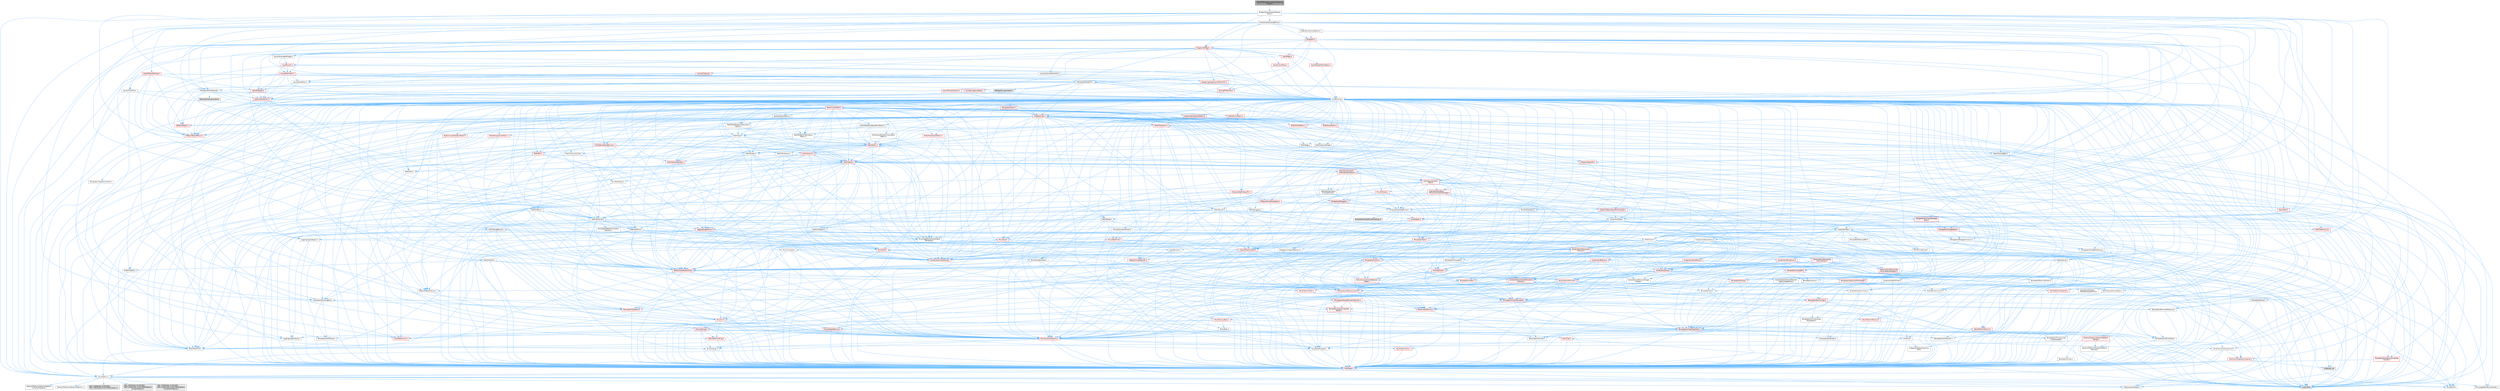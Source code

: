 digraph "RigVMEdGraphConnectionDrawingPolicy.h"
{
 // INTERACTIVE_SVG=YES
 // LATEX_PDF_SIZE
  bgcolor="transparent";
  edge [fontname=Helvetica,fontsize=10,labelfontname=Helvetica,labelfontsize=10];
  node [fontname=Helvetica,fontsize=10,shape=box,height=0.2,width=0.4];
  Node1 [id="Node000001",label="RigVMEdGraphConnectionDrawing\lPolicy.h",height=0.2,width=0.4,color="gray40", fillcolor="grey60", style="filled", fontcolor="black",tooltip=" "];
  Node1 -> Node2 [id="edge1_Node000001_Node000002",color="steelblue1",style="solid",tooltip=" "];
  Node2 [id="Node000002",label="BlueprintConnectionDrawing\lPolicy.h",height=0.2,width=0.4,color="grey40", fillcolor="white", style="filled",URL="$d2/dfc/BlueprintConnectionDrawingPolicy_8h.html",tooltip=" "];
  Node2 -> Node3 [id="edge2_Node000002_Node000003",color="steelblue1",style="solid",tooltip=" "];
  Node3 [id="Node000003",label="ConnectionDrawingPolicy.h",height=0.2,width=0.4,color="grey40", fillcolor="white", style="filled",URL="$d5/dc8/ConnectionDrawingPolicy_8h.html",tooltip=" "];
  Node3 -> Node4 [id="edge3_Node000003_Node000004",color="steelblue1",style="solid",tooltip=" "];
  Node4 [id="Node000004",label="Containers/Array.h",height=0.2,width=0.4,color="red", fillcolor="#FFF0F0", style="filled",URL="$df/dd0/Array_8h.html",tooltip=" "];
  Node4 -> Node5 [id="edge4_Node000004_Node000005",color="steelblue1",style="solid",tooltip=" "];
  Node5 [id="Node000005",label="CoreTypes.h",height=0.2,width=0.4,color="red", fillcolor="#FFF0F0", style="filled",URL="$dc/dec/CoreTypes_8h.html",tooltip=" "];
  Node5 -> Node6 [id="edge5_Node000005_Node000006",color="steelblue1",style="solid",tooltip=" "];
  Node6 [id="Node000006",label="HAL/Platform.h",height=0.2,width=0.4,color="grey40", fillcolor="white", style="filled",URL="$d9/dd0/Platform_8h.html",tooltip=" "];
  Node6 -> Node7 [id="edge6_Node000006_Node000007",color="steelblue1",style="solid",tooltip=" "];
  Node7 [id="Node000007",label="Misc/Build.h",height=0.2,width=0.4,color="grey40", fillcolor="white", style="filled",URL="$d3/dbb/Build_8h.html",tooltip=" "];
  Node6 -> Node8 [id="edge7_Node000006_Node000008",color="steelblue1",style="solid",tooltip=" "];
  Node8 [id="Node000008",label="Misc/LargeWorldCoordinates.h",height=0.2,width=0.4,color="grey40", fillcolor="white", style="filled",URL="$d2/dcb/LargeWorldCoordinates_8h.html",tooltip=" "];
  Node6 -> Node9 [id="edge8_Node000006_Node000009",color="steelblue1",style="solid",tooltip=" "];
  Node9 [id="Node000009",label="type_traits",height=0.2,width=0.4,color="grey60", fillcolor="#E0E0E0", style="filled",tooltip=" "];
  Node6 -> Node10 [id="edge9_Node000006_Node000010",color="steelblue1",style="solid",tooltip=" "];
  Node10 [id="Node000010",label="PreprocessorHelpers.h",height=0.2,width=0.4,color="grey40", fillcolor="white", style="filled",URL="$db/ddb/PreprocessorHelpers_8h.html",tooltip=" "];
  Node6 -> Node11 [id="edge10_Node000006_Node000011",color="steelblue1",style="solid",tooltip=" "];
  Node11 [id="Node000011",label="UBT_COMPILED_PLATFORM\l/UBT_COMPILED_PLATFORMPlatform\lCompilerPreSetup.h",height=0.2,width=0.4,color="grey60", fillcolor="#E0E0E0", style="filled",tooltip=" "];
  Node6 -> Node12 [id="edge11_Node000006_Node000012",color="steelblue1",style="solid",tooltip=" "];
  Node12 [id="Node000012",label="GenericPlatform/GenericPlatform\lCompilerPreSetup.h",height=0.2,width=0.4,color="grey40", fillcolor="white", style="filled",URL="$d9/dc8/GenericPlatformCompilerPreSetup_8h.html",tooltip=" "];
  Node6 -> Node13 [id="edge12_Node000006_Node000013",color="steelblue1",style="solid",tooltip=" "];
  Node13 [id="Node000013",label="GenericPlatform/GenericPlatform.h",height=0.2,width=0.4,color="grey40", fillcolor="white", style="filled",URL="$d6/d84/GenericPlatform_8h.html",tooltip=" "];
  Node6 -> Node14 [id="edge13_Node000006_Node000014",color="steelblue1",style="solid",tooltip=" "];
  Node14 [id="Node000014",label="UBT_COMPILED_PLATFORM\l/UBT_COMPILED_PLATFORMPlatform.h",height=0.2,width=0.4,color="grey60", fillcolor="#E0E0E0", style="filled",tooltip=" "];
  Node6 -> Node15 [id="edge14_Node000006_Node000015",color="steelblue1",style="solid",tooltip=" "];
  Node15 [id="Node000015",label="UBT_COMPILED_PLATFORM\l/UBT_COMPILED_PLATFORMPlatform\lCompilerSetup.h",height=0.2,width=0.4,color="grey60", fillcolor="#E0E0E0", style="filled",tooltip=" "];
  Node4 -> Node19 [id="edge15_Node000004_Node000019",color="steelblue1",style="solid",tooltip=" "];
  Node19 [id="Node000019",label="Misc/AssertionMacros.h",height=0.2,width=0.4,color="red", fillcolor="#FFF0F0", style="filled",URL="$d0/dfa/AssertionMacros_8h.html",tooltip=" "];
  Node19 -> Node5 [id="edge16_Node000019_Node000005",color="steelblue1",style="solid",tooltip=" "];
  Node19 -> Node6 [id="edge17_Node000019_Node000006",color="steelblue1",style="solid",tooltip=" "];
  Node19 -> Node20 [id="edge18_Node000019_Node000020",color="steelblue1",style="solid",tooltip=" "];
  Node20 [id="Node000020",label="HAL/PlatformMisc.h",height=0.2,width=0.4,color="red", fillcolor="#FFF0F0", style="filled",URL="$d0/df5/PlatformMisc_8h.html",tooltip=" "];
  Node20 -> Node5 [id="edge19_Node000020_Node000005",color="steelblue1",style="solid",tooltip=" "];
  Node19 -> Node10 [id="edge20_Node000019_Node000010",color="steelblue1",style="solid",tooltip=" "];
  Node19 -> Node56 [id="edge21_Node000019_Node000056",color="steelblue1",style="solid",tooltip=" "];
  Node56 [id="Node000056",label="Templates/EnableIf.h",height=0.2,width=0.4,color="grey40", fillcolor="white", style="filled",URL="$d7/d60/EnableIf_8h.html",tooltip=" "];
  Node56 -> Node5 [id="edge22_Node000056_Node000005",color="steelblue1",style="solid",tooltip=" "];
  Node19 -> Node62 [id="edge23_Node000019_Node000062",color="steelblue1",style="solid",tooltip=" "];
  Node62 [id="Node000062",label="Misc/VarArgs.h",height=0.2,width=0.4,color="grey40", fillcolor="white", style="filled",URL="$d5/d6f/VarArgs_8h.html",tooltip=" "];
  Node62 -> Node5 [id="edge24_Node000062_Node000005",color="steelblue1",style="solid",tooltip=" "];
  Node4 -> Node70 [id="edge25_Node000004_Node000070",color="steelblue1",style="solid",tooltip=" "];
  Node70 [id="Node000070",label="Misc/IntrusiveUnsetOptional\lState.h",height=0.2,width=0.4,color="red", fillcolor="#FFF0F0", style="filled",URL="$d2/d0a/IntrusiveUnsetOptionalState_8h.html",tooltip=" "];
  Node4 -> Node74 [id="edge26_Node000004_Node000074",color="steelblue1",style="solid",tooltip=" "];
  Node74 [id="Node000074",label="HAL/UnrealMemory.h",height=0.2,width=0.4,color="red", fillcolor="#FFF0F0", style="filled",URL="$d9/d96/UnrealMemory_8h.html",tooltip=" "];
  Node74 -> Node5 [id="edge27_Node000074_Node000005",color="steelblue1",style="solid",tooltip=" "];
  Node74 -> Node78 [id="edge28_Node000074_Node000078",color="steelblue1",style="solid",tooltip=" "];
  Node78 [id="Node000078",label="HAL/MemoryBase.h",height=0.2,width=0.4,color="red", fillcolor="#FFF0F0", style="filled",URL="$d6/d9f/MemoryBase_8h.html",tooltip=" "];
  Node78 -> Node5 [id="edge29_Node000078_Node000005",color="steelblue1",style="solid",tooltip=" "];
  Node78 -> Node49 [id="edge30_Node000078_Node000049",color="steelblue1",style="solid",tooltip=" "];
  Node49 [id="Node000049",label="HAL/PlatformAtomics.h",height=0.2,width=0.4,color="red", fillcolor="#FFF0F0", style="filled",URL="$d3/d36/PlatformAtomics_8h.html",tooltip=" "];
  Node49 -> Node5 [id="edge31_Node000049_Node000005",color="steelblue1",style="solid",tooltip=" "];
  Node78 -> Node32 [id="edge32_Node000078_Node000032",color="steelblue1",style="solid",tooltip=" "];
  Node32 [id="Node000032",label="HAL/PlatformCrt.h",height=0.2,width=0.4,color="red", fillcolor="#FFF0F0", style="filled",URL="$d8/d75/PlatformCrt_8h.html",tooltip=" "];
  Node78 -> Node79 [id="edge33_Node000078_Node000079",color="steelblue1",style="solid",tooltip=" "];
  Node79 [id="Node000079",label="Misc/Exec.h",height=0.2,width=0.4,color="grey40", fillcolor="white", style="filled",URL="$de/ddb/Exec_8h.html",tooltip=" "];
  Node79 -> Node5 [id="edge34_Node000079_Node000005",color="steelblue1",style="solid",tooltip=" "];
  Node79 -> Node19 [id="edge35_Node000079_Node000019",color="steelblue1",style="solid",tooltip=" "];
  Node78 -> Node80 [id="edge36_Node000078_Node000080",color="steelblue1",style="solid",tooltip=" "];
  Node80 [id="Node000080",label="Misc/OutputDevice.h",height=0.2,width=0.4,color="red", fillcolor="#FFF0F0", style="filled",URL="$d7/d32/OutputDevice_8h.html",tooltip=" "];
  Node80 -> Node27 [id="edge37_Node000080_Node000027",color="steelblue1",style="solid",tooltip=" "];
  Node27 [id="Node000027",label="CoreFwd.h",height=0.2,width=0.4,color="grey40", fillcolor="white", style="filled",URL="$d1/d1e/CoreFwd_8h.html",tooltip=" "];
  Node27 -> Node5 [id="edge38_Node000027_Node000005",color="steelblue1",style="solid",tooltip=" "];
  Node27 -> Node28 [id="edge39_Node000027_Node000028",color="steelblue1",style="solid",tooltip=" "];
  Node28 [id="Node000028",label="Containers/ContainersFwd.h",height=0.2,width=0.4,color="grey40", fillcolor="white", style="filled",URL="$d4/d0a/ContainersFwd_8h.html",tooltip=" "];
  Node28 -> Node6 [id="edge40_Node000028_Node000006",color="steelblue1",style="solid",tooltip=" "];
  Node28 -> Node5 [id="edge41_Node000028_Node000005",color="steelblue1",style="solid",tooltip=" "];
  Node28 -> Node25 [id="edge42_Node000028_Node000025",color="steelblue1",style="solid",tooltip=" "];
  Node25 [id="Node000025",label="Traits/IsContiguousContainer.h",height=0.2,width=0.4,color="red", fillcolor="#FFF0F0", style="filled",URL="$d5/d3c/IsContiguousContainer_8h.html",tooltip=" "];
  Node25 -> Node5 [id="edge43_Node000025_Node000005",color="steelblue1",style="solid",tooltip=" "];
  Node25 -> Node24 [id="edge44_Node000025_Node000024",color="steelblue1",style="solid",tooltip=" "];
  Node24 [id="Node000024",label="initializer_list",height=0.2,width=0.4,color="grey60", fillcolor="#E0E0E0", style="filled",tooltip=" "];
  Node27 -> Node29 [id="edge45_Node000027_Node000029",color="steelblue1",style="solid",tooltip=" "];
  Node29 [id="Node000029",label="Math/MathFwd.h",height=0.2,width=0.4,color="grey40", fillcolor="white", style="filled",URL="$d2/d10/MathFwd_8h.html",tooltip=" "];
  Node29 -> Node6 [id="edge46_Node000029_Node000006",color="steelblue1",style="solid",tooltip=" "];
  Node27 -> Node30 [id="edge47_Node000027_Node000030",color="steelblue1",style="solid",tooltip=" "];
  Node30 [id="Node000030",label="UObject/UObjectHierarchy\lFwd.h",height=0.2,width=0.4,color="grey40", fillcolor="white", style="filled",URL="$d3/d13/UObjectHierarchyFwd_8h.html",tooltip=" "];
  Node80 -> Node5 [id="edge48_Node000080_Node000005",color="steelblue1",style="solid",tooltip=" "];
  Node80 -> Node81 [id="edge49_Node000080_Node000081",color="steelblue1",style="solid",tooltip=" "];
  Node81 [id="Node000081",label="Logging/LogVerbosity.h",height=0.2,width=0.4,color="grey40", fillcolor="white", style="filled",URL="$d2/d8f/LogVerbosity_8h.html",tooltip=" "];
  Node81 -> Node5 [id="edge50_Node000081_Node000005",color="steelblue1",style="solid",tooltip=" "];
  Node80 -> Node62 [id="edge51_Node000080_Node000062",color="steelblue1",style="solid",tooltip=" "];
  Node74 -> Node91 [id="edge52_Node000074_Node000091",color="steelblue1",style="solid",tooltip=" "];
  Node91 [id="Node000091",label="HAL/PlatformMemory.h",height=0.2,width=0.4,color="red", fillcolor="#FFF0F0", style="filled",URL="$de/d68/PlatformMemory_8h.html",tooltip=" "];
  Node91 -> Node5 [id="edge53_Node000091_Node000005",color="steelblue1",style="solid",tooltip=" "];
  Node74 -> Node94 [id="edge54_Node000074_Node000094",color="steelblue1",style="solid",tooltip=" "];
  Node94 [id="Node000094",label="Templates/IsPointer.h",height=0.2,width=0.4,color="grey40", fillcolor="white", style="filled",URL="$d7/d05/IsPointer_8h.html",tooltip=" "];
  Node94 -> Node5 [id="edge55_Node000094_Node000005",color="steelblue1",style="solid",tooltip=" "];
  Node4 -> Node95 [id="edge56_Node000004_Node000095",color="steelblue1",style="solid",tooltip=" "];
  Node95 [id="Node000095",label="Templates/UnrealTypeTraits.h",height=0.2,width=0.4,color="red", fillcolor="#FFF0F0", style="filled",URL="$d2/d2d/UnrealTypeTraits_8h.html",tooltip=" "];
  Node95 -> Node5 [id="edge57_Node000095_Node000005",color="steelblue1",style="solid",tooltip=" "];
  Node95 -> Node94 [id="edge58_Node000095_Node000094",color="steelblue1",style="solid",tooltip=" "];
  Node95 -> Node19 [id="edge59_Node000095_Node000019",color="steelblue1",style="solid",tooltip=" "];
  Node95 -> Node87 [id="edge60_Node000095_Node000087",color="steelblue1",style="solid",tooltip=" "];
  Node87 [id="Node000087",label="Templates/AndOrNot.h",height=0.2,width=0.4,color="grey40", fillcolor="white", style="filled",URL="$db/d0a/AndOrNot_8h.html",tooltip=" "];
  Node87 -> Node5 [id="edge61_Node000087_Node000005",color="steelblue1",style="solid",tooltip=" "];
  Node95 -> Node56 [id="edge62_Node000095_Node000056",color="steelblue1",style="solid",tooltip=" "];
  Node95 -> Node96 [id="edge63_Node000095_Node000096",color="steelblue1",style="solid",tooltip=" "];
  Node96 [id="Node000096",label="Templates/IsArithmetic.h",height=0.2,width=0.4,color="grey40", fillcolor="white", style="filled",URL="$d2/d5d/IsArithmetic_8h.html",tooltip=" "];
  Node96 -> Node5 [id="edge64_Node000096_Node000005",color="steelblue1",style="solid",tooltip=" "];
  Node95 -> Node98 [id="edge65_Node000095_Node000098",color="steelblue1",style="solid",tooltip=" "];
  Node98 [id="Node000098",label="Templates/IsPODType.h",height=0.2,width=0.4,color="grey40", fillcolor="white", style="filled",URL="$d7/db1/IsPODType_8h.html",tooltip=" "];
  Node98 -> Node5 [id="edge66_Node000098_Node000005",color="steelblue1",style="solid",tooltip=" "];
  Node95 -> Node99 [id="edge67_Node000095_Node000099",color="steelblue1",style="solid",tooltip=" "];
  Node99 [id="Node000099",label="Templates/IsUECoreType.h",height=0.2,width=0.4,color="grey40", fillcolor="white", style="filled",URL="$d1/db8/IsUECoreType_8h.html",tooltip=" "];
  Node99 -> Node5 [id="edge68_Node000099_Node000005",color="steelblue1",style="solid",tooltip=" "];
  Node99 -> Node9 [id="edge69_Node000099_Node000009",color="steelblue1",style="solid",tooltip=" "];
  Node95 -> Node88 [id="edge70_Node000095_Node000088",color="steelblue1",style="solid",tooltip=" "];
  Node88 [id="Node000088",label="Templates/IsTriviallyCopy\lConstructible.h",height=0.2,width=0.4,color="grey40", fillcolor="white", style="filled",URL="$d3/d78/IsTriviallyCopyConstructible_8h.html",tooltip=" "];
  Node88 -> Node5 [id="edge71_Node000088_Node000005",color="steelblue1",style="solid",tooltip=" "];
  Node88 -> Node9 [id="edge72_Node000088_Node000009",color="steelblue1",style="solid",tooltip=" "];
  Node4 -> Node100 [id="edge73_Node000004_Node000100",color="steelblue1",style="solid",tooltip=" "];
  Node100 [id="Node000100",label="Templates/UnrealTemplate.h",height=0.2,width=0.4,color="red", fillcolor="#FFF0F0", style="filled",URL="$d4/d24/UnrealTemplate_8h.html",tooltip=" "];
  Node100 -> Node5 [id="edge74_Node000100_Node000005",color="steelblue1",style="solid",tooltip=" "];
  Node100 -> Node94 [id="edge75_Node000100_Node000094",color="steelblue1",style="solid",tooltip=" "];
  Node100 -> Node74 [id="edge76_Node000100_Node000074",color="steelblue1",style="solid",tooltip=" "];
  Node100 -> Node95 [id="edge77_Node000100_Node000095",color="steelblue1",style="solid",tooltip=" "];
  Node100 -> Node103 [id="edge78_Node000100_Node000103",color="steelblue1",style="solid",tooltip=" "];
  Node103 [id="Node000103",label="Templates/RemoveReference.h",height=0.2,width=0.4,color="grey40", fillcolor="white", style="filled",URL="$da/dbe/RemoveReference_8h.html",tooltip=" "];
  Node103 -> Node5 [id="edge79_Node000103_Node000005",color="steelblue1",style="solid",tooltip=" "];
  Node100 -> Node104 [id="edge80_Node000100_Node000104",color="steelblue1",style="solid",tooltip=" "];
  Node104 [id="Node000104",label="Templates/TypeCompatible\lBytes.h",height=0.2,width=0.4,color="red", fillcolor="#FFF0F0", style="filled",URL="$df/d0a/TypeCompatibleBytes_8h.html",tooltip=" "];
  Node104 -> Node5 [id="edge81_Node000104_Node000005",color="steelblue1",style="solid",tooltip=" "];
  Node104 -> Node9 [id="edge82_Node000104_Node000009",color="steelblue1",style="solid",tooltip=" "];
  Node100 -> Node25 [id="edge83_Node000100_Node000025",color="steelblue1",style="solid",tooltip=" "];
  Node100 -> Node9 [id="edge84_Node000100_Node000009",color="steelblue1",style="solid",tooltip=" "];
  Node4 -> Node107 [id="edge85_Node000004_Node000107",color="steelblue1",style="solid",tooltip=" "];
  Node107 [id="Node000107",label="Containers/ContainerAllocation\lPolicies.h",height=0.2,width=0.4,color="red", fillcolor="#FFF0F0", style="filled",URL="$d7/dff/ContainerAllocationPolicies_8h.html",tooltip=" "];
  Node107 -> Node5 [id="edge86_Node000107_Node000005",color="steelblue1",style="solid",tooltip=" "];
  Node107 -> Node107 [id="edge87_Node000107_Node000107",color="steelblue1",style="solid",tooltip=" "];
  Node107 -> Node109 [id="edge88_Node000107_Node000109",color="steelblue1",style="solid",tooltip=" "];
  Node109 [id="Node000109",label="HAL/PlatformMath.h",height=0.2,width=0.4,color="red", fillcolor="#FFF0F0", style="filled",URL="$dc/d53/PlatformMath_8h.html",tooltip=" "];
  Node109 -> Node5 [id="edge89_Node000109_Node000005",color="steelblue1",style="solid",tooltip=" "];
  Node107 -> Node74 [id="edge90_Node000107_Node000074",color="steelblue1",style="solid",tooltip=" "];
  Node107 -> Node42 [id="edge91_Node000107_Node000042",color="steelblue1",style="solid",tooltip=" "];
  Node42 [id="Node000042",label="Math/NumericLimits.h",height=0.2,width=0.4,color="grey40", fillcolor="white", style="filled",URL="$df/d1b/NumericLimits_8h.html",tooltip=" "];
  Node42 -> Node5 [id="edge92_Node000042_Node000005",color="steelblue1",style="solid",tooltip=" "];
  Node107 -> Node19 [id="edge93_Node000107_Node000019",color="steelblue1",style="solid",tooltip=" "];
  Node107 -> Node118 [id="edge94_Node000107_Node000118",color="steelblue1",style="solid",tooltip=" "];
  Node118 [id="Node000118",label="Templates/MemoryOps.h",height=0.2,width=0.4,color="red", fillcolor="#FFF0F0", style="filled",URL="$db/dea/MemoryOps_8h.html",tooltip=" "];
  Node118 -> Node5 [id="edge95_Node000118_Node000005",color="steelblue1",style="solid",tooltip=" "];
  Node118 -> Node74 [id="edge96_Node000118_Node000074",color="steelblue1",style="solid",tooltip=" "];
  Node118 -> Node89 [id="edge97_Node000118_Node000089",color="steelblue1",style="solid",tooltip=" "];
  Node89 [id="Node000089",label="Templates/IsTriviallyCopy\lAssignable.h",height=0.2,width=0.4,color="grey40", fillcolor="white", style="filled",URL="$d2/df2/IsTriviallyCopyAssignable_8h.html",tooltip=" "];
  Node89 -> Node5 [id="edge98_Node000089_Node000005",color="steelblue1",style="solid",tooltip=" "];
  Node89 -> Node9 [id="edge99_Node000089_Node000009",color="steelblue1",style="solid",tooltip=" "];
  Node118 -> Node88 [id="edge100_Node000118_Node000088",color="steelblue1",style="solid",tooltip=" "];
  Node118 -> Node95 [id="edge101_Node000118_Node000095",color="steelblue1",style="solid",tooltip=" "];
  Node118 -> Node9 [id="edge102_Node000118_Node000009",color="steelblue1",style="solid",tooltip=" "];
  Node107 -> Node104 [id="edge103_Node000107_Node000104",color="steelblue1",style="solid",tooltip=" "];
  Node107 -> Node9 [id="edge104_Node000107_Node000009",color="steelblue1",style="solid",tooltip=" "];
  Node4 -> Node119 [id="edge105_Node000004_Node000119",color="steelblue1",style="solid",tooltip=" "];
  Node119 [id="Node000119",label="Containers/ContainerElement\lTypeCompatibility.h",height=0.2,width=0.4,color="grey40", fillcolor="white", style="filled",URL="$df/ddf/ContainerElementTypeCompatibility_8h.html",tooltip=" "];
  Node119 -> Node5 [id="edge106_Node000119_Node000005",color="steelblue1",style="solid",tooltip=" "];
  Node119 -> Node95 [id="edge107_Node000119_Node000095",color="steelblue1",style="solid",tooltip=" "];
  Node4 -> Node120 [id="edge108_Node000004_Node000120",color="steelblue1",style="solid",tooltip=" "];
  Node120 [id="Node000120",label="Serialization/Archive.h",height=0.2,width=0.4,color="red", fillcolor="#FFF0F0", style="filled",URL="$d7/d3b/Archive_8h.html",tooltip=" "];
  Node120 -> Node27 [id="edge109_Node000120_Node000027",color="steelblue1",style="solid",tooltip=" "];
  Node120 -> Node5 [id="edge110_Node000120_Node000005",color="steelblue1",style="solid",tooltip=" "];
  Node120 -> Node121 [id="edge111_Node000120_Node000121",color="steelblue1",style="solid",tooltip=" "];
  Node121 [id="Node000121",label="HAL/PlatformProperties.h",height=0.2,width=0.4,color="red", fillcolor="#FFF0F0", style="filled",URL="$d9/db0/PlatformProperties_8h.html",tooltip=" "];
  Node121 -> Node5 [id="edge112_Node000121_Node000005",color="steelblue1",style="solid",tooltip=" "];
  Node120 -> Node124 [id="edge113_Node000120_Node000124",color="steelblue1",style="solid",tooltip=" "];
  Node124 [id="Node000124",label="Internationalization\l/TextNamespaceFwd.h",height=0.2,width=0.4,color="grey40", fillcolor="white", style="filled",URL="$d8/d97/TextNamespaceFwd_8h.html",tooltip=" "];
  Node124 -> Node5 [id="edge114_Node000124_Node000005",color="steelblue1",style="solid",tooltip=" "];
  Node120 -> Node29 [id="edge115_Node000120_Node000029",color="steelblue1",style="solid",tooltip=" "];
  Node120 -> Node19 [id="edge116_Node000120_Node000019",color="steelblue1",style="solid",tooltip=" "];
  Node120 -> Node7 [id="edge117_Node000120_Node000007",color="steelblue1",style="solid",tooltip=" "];
  Node120 -> Node125 [id="edge118_Node000120_Node000125",color="steelblue1",style="solid",tooltip=" "];
  Node125 [id="Node000125",label="Misc/EngineVersionBase.h",height=0.2,width=0.4,color="grey40", fillcolor="white", style="filled",URL="$d5/d2b/EngineVersionBase_8h.html",tooltip=" "];
  Node125 -> Node5 [id="edge119_Node000125_Node000005",color="steelblue1",style="solid",tooltip=" "];
  Node120 -> Node62 [id="edge120_Node000120_Node000062",color="steelblue1",style="solid",tooltip=" "];
  Node120 -> Node56 [id="edge121_Node000120_Node000056",color="steelblue1",style="solid",tooltip=" "];
  Node120 -> Node128 [id="edge122_Node000120_Node000128",color="steelblue1",style="solid",tooltip=" "];
  Node128 [id="Node000128",label="Templates/IsEnumClass.h",height=0.2,width=0.4,color="grey40", fillcolor="white", style="filled",URL="$d7/d15/IsEnumClass_8h.html",tooltip=" "];
  Node128 -> Node5 [id="edge123_Node000128_Node000005",color="steelblue1",style="solid",tooltip=" "];
  Node128 -> Node87 [id="edge124_Node000128_Node000087",color="steelblue1",style="solid",tooltip=" "];
  Node120 -> Node100 [id="edge125_Node000120_Node000100",color="steelblue1",style="solid",tooltip=" "];
  Node120 -> Node129 [id="edge126_Node000120_Node000129",color="steelblue1",style="solid",tooltip=" "];
  Node129 [id="Node000129",label="UObject/ObjectVersion.h",height=0.2,width=0.4,color="grey40", fillcolor="white", style="filled",URL="$da/d63/ObjectVersion_8h.html",tooltip=" "];
  Node129 -> Node5 [id="edge127_Node000129_Node000005",color="steelblue1",style="solid",tooltip=" "];
  Node4 -> Node130 [id="edge128_Node000004_Node000130",color="steelblue1",style="solid",tooltip=" "];
  Node130 [id="Node000130",label="Serialization/MemoryImage\lWriter.h",height=0.2,width=0.4,color="grey40", fillcolor="white", style="filled",URL="$d0/d08/MemoryImageWriter_8h.html",tooltip=" "];
  Node130 -> Node5 [id="edge129_Node000130_Node000005",color="steelblue1",style="solid",tooltip=" "];
  Node130 -> Node131 [id="edge130_Node000130_Node000131",color="steelblue1",style="solid",tooltip=" "];
  Node131 [id="Node000131",label="Serialization/MemoryLayout.h",height=0.2,width=0.4,color="red", fillcolor="#FFF0F0", style="filled",URL="$d7/d66/MemoryLayout_8h.html",tooltip=" "];
  Node131 -> Node134 [id="edge131_Node000131_Node000134",color="steelblue1",style="solid",tooltip=" "];
  Node134 [id="Node000134",label="Containers/EnumAsByte.h",height=0.2,width=0.4,color="grey40", fillcolor="white", style="filled",URL="$d6/d9a/EnumAsByte_8h.html",tooltip=" "];
  Node134 -> Node5 [id="edge132_Node000134_Node000005",color="steelblue1",style="solid",tooltip=" "];
  Node134 -> Node98 [id="edge133_Node000134_Node000098",color="steelblue1",style="solid",tooltip=" "];
  Node134 -> Node135 [id="edge134_Node000134_Node000135",color="steelblue1",style="solid",tooltip=" "];
  Node135 [id="Node000135",label="Templates/TypeHash.h",height=0.2,width=0.4,color="red", fillcolor="#FFF0F0", style="filled",URL="$d1/d62/TypeHash_8h.html",tooltip=" "];
  Node135 -> Node5 [id="edge135_Node000135_Node000005",color="steelblue1",style="solid",tooltip=" "];
  Node135 -> Node136 [id="edge136_Node000135_Node000136",color="steelblue1",style="solid",tooltip=" "];
  Node136 [id="Node000136",label="Misc/Crc.h",height=0.2,width=0.4,color="red", fillcolor="#FFF0F0", style="filled",URL="$d4/dd2/Crc_8h.html",tooltip=" "];
  Node136 -> Node5 [id="edge137_Node000136_Node000005",color="steelblue1",style="solid",tooltip=" "];
  Node136 -> Node76 [id="edge138_Node000136_Node000076",color="steelblue1",style="solid",tooltip=" "];
  Node76 [id="Node000076",label="HAL/PlatformString.h",height=0.2,width=0.4,color="red", fillcolor="#FFF0F0", style="filled",URL="$db/db5/PlatformString_8h.html",tooltip=" "];
  Node76 -> Node5 [id="edge139_Node000076_Node000005",color="steelblue1",style="solid",tooltip=" "];
  Node136 -> Node19 [id="edge140_Node000136_Node000019",color="steelblue1",style="solid",tooltip=" "];
  Node136 -> Node137 [id="edge141_Node000136_Node000137",color="steelblue1",style="solid",tooltip=" "];
  Node137 [id="Node000137",label="Misc/CString.h",height=0.2,width=0.4,color="red", fillcolor="#FFF0F0", style="filled",URL="$d2/d49/CString_8h.html",tooltip=" "];
  Node137 -> Node5 [id="edge142_Node000137_Node000005",color="steelblue1",style="solid",tooltip=" "];
  Node137 -> Node32 [id="edge143_Node000137_Node000032",color="steelblue1",style="solid",tooltip=" "];
  Node137 -> Node76 [id="edge144_Node000137_Node000076",color="steelblue1",style="solid",tooltip=" "];
  Node137 -> Node19 [id="edge145_Node000137_Node000019",color="steelblue1",style="solid",tooltip=" "];
  Node137 -> Node138 [id="edge146_Node000137_Node000138",color="steelblue1",style="solid",tooltip=" "];
  Node138 [id="Node000138",label="Misc/Char.h",height=0.2,width=0.4,color="red", fillcolor="#FFF0F0", style="filled",URL="$d0/d58/Char_8h.html",tooltip=" "];
  Node138 -> Node5 [id="edge147_Node000138_Node000005",color="steelblue1",style="solid",tooltip=" "];
  Node138 -> Node9 [id="edge148_Node000138_Node000009",color="steelblue1",style="solid",tooltip=" "];
  Node137 -> Node62 [id="edge149_Node000137_Node000062",color="steelblue1",style="solid",tooltip=" "];
  Node136 -> Node138 [id="edge150_Node000136_Node000138",color="steelblue1",style="solid",tooltip=" "];
  Node136 -> Node95 [id="edge151_Node000136_Node000095",color="steelblue1",style="solid",tooltip=" "];
  Node135 -> Node9 [id="edge152_Node000135_Node000009",color="steelblue1",style="solid",tooltip=" "];
  Node131 -> Node74 [id="edge153_Node000131_Node000074",color="steelblue1",style="solid",tooltip=" "];
  Node131 -> Node56 [id="edge154_Node000131_Node000056",color="steelblue1",style="solid",tooltip=" "];
  Node131 -> Node100 [id="edge155_Node000131_Node000100",color="steelblue1",style="solid",tooltip=" "];
  Node4 -> Node146 [id="edge156_Node000004_Node000146",color="steelblue1",style="solid",tooltip=" "];
  Node146 [id="Node000146",label="Templates/Invoke.h",height=0.2,width=0.4,color="red", fillcolor="#FFF0F0", style="filled",URL="$d7/deb/Invoke_8h.html",tooltip=" "];
  Node146 -> Node5 [id="edge157_Node000146_Node000005",color="steelblue1",style="solid",tooltip=" "];
  Node146 -> Node100 [id="edge158_Node000146_Node000100",color="steelblue1",style="solid",tooltip=" "];
  Node146 -> Node9 [id="edge159_Node000146_Node000009",color="steelblue1",style="solid",tooltip=" "];
  Node4 -> Node151 [id="edge160_Node000004_Node000151",color="steelblue1",style="solid",tooltip=" "];
  Node151 [id="Node000151",label="Templates/Less.h",height=0.2,width=0.4,color="grey40", fillcolor="white", style="filled",URL="$de/dc8/Less_8h.html",tooltip=" "];
  Node151 -> Node5 [id="edge161_Node000151_Node000005",color="steelblue1",style="solid",tooltip=" "];
  Node151 -> Node100 [id="edge162_Node000151_Node000100",color="steelblue1",style="solid",tooltip=" "];
  Node4 -> Node159 [id="edge163_Node000004_Node000159",color="steelblue1",style="solid",tooltip=" "];
  Node159 [id="Node000159",label="Templates/Sorting.h",height=0.2,width=0.4,color="red", fillcolor="#FFF0F0", style="filled",URL="$d3/d9e/Sorting_8h.html",tooltip=" "];
  Node159 -> Node5 [id="edge164_Node000159_Node000005",color="steelblue1",style="solid",tooltip=" "];
  Node159 -> Node109 [id="edge165_Node000159_Node000109",color="steelblue1",style="solid",tooltip=" "];
  Node159 -> Node151 [id="edge166_Node000159_Node000151",color="steelblue1",style="solid",tooltip=" "];
  Node4 -> Node163 [id="edge167_Node000004_Node000163",color="steelblue1",style="solid",tooltip=" "];
  Node163 [id="Node000163",label="Templates/AlignmentTemplates.h",height=0.2,width=0.4,color="red", fillcolor="#FFF0F0", style="filled",URL="$dd/d32/AlignmentTemplates_8h.html",tooltip=" "];
  Node163 -> Node5 [id="edge168_Node000163_Node000005",color="steelblue1",style="solid",tooltip=" "];
  Node163 -> Node94 [id="edge169_Node000163_Node000094",color="steelblue1",style="solid",tooltip=" "];
  Node4 -> Node9 [id="edge170_Node000004_Node000009",color="steelblue1",style="solid",tooltip=" "];
  Node3 -> Node164 [id="edge171_Node000003_Node000164",color="steelblue1",style="solid",tooltip=" "];
  Node164 [id="Node000164",label="Containers/Map.h",height=0.2,width=0.4,color="grey40", fillcolor="white", style="filled",URL="$df/d79/Map_8h.html",tooltip=" "];
  Node164 -> Node5 [id="edge172_Node000164_Node000005",color="steelblue1",style="solid",tooltip=" "];
  Node164 -> Node165 [id="edge173_Node000164_Node000165",color="steelblue1",style="solid",tooltip=" "];
  Node165 [id="Node000165",label="Algo/Reverse.h",height=0.2,width=0.4,color="grey40", fillcolor="white", style="filled",URL="$d5/d93/Reverse_8h.html",tooltip=" "];
  Node165 -> Node5 [id="edge174_Node000165_Node000005",color="steelblue1",style="solid",tooltip=" "];
  Node165 -> Node100 [id="edge175_Node000165_Node000100",color="steelblue1",style="solid",tooltip=" "];
  Node164 -> Node119 [id="edge176_Node000164_Node000119",color="steelblue1",style="solid",tooltip=" "];
  Node164 -> Node166 [id="edge177_Node000164_Node000166",color="steelblue1",style="solid",tooltip=" "];
  Node166 [id="Node000166",label="Containers/Set.h",height=0.2,width=0.4,color="grey40", fillcolor="white", style="filled",URL="$d4/d45/Set_8h.html",tooltip=" "];
  Node166 -> Node107 [id="edge178_Node000166_Node000107",color="steelblue1",style="solid",tooltip=" "];
  Node166 -> Node119 [id="edge179_Node000166_Node000119",color="steelblue1",style="solid",tooltip=" "];
  Node166 -> Node167 [id="edge180_Node000166_Node000167",color="steelblue1",style="solid",tooltip=" "];
  Node167 [id="Node000167",label="Containers/SetUtilities.h",height=0.2,width=0.4,color="grey40", fillcolor="white", style="filled",URL="$dc/de5/SetUtilities_8h.html",tooltip=" "];
  Node167 -> Node5 [id="edge181_Node000167_Node000005",color="steelblue1",style="solid",tooltip=" "];
  Node167 -> Node131 [id="edge182_Node000167_Node000131",color="steelblue1",style="solid",tooltip=" "];
  Node167 -> Node118 [id="edge183_Node000167_Node000118",color="steelblue1",style="solid",tooltip=" "];
  Node167 -> Node95 [id="edge184_Node000167_Node000095",color="steelblue1",style="solid",tooltip=" "];
  Node166 -> Node168 [id="edge185_Node000166_Node000168",color="steelblue1",style="solid",tooltip=" "];
  Node168 [id="Node000168",label="Containers/SparseArray.h",height=0.2,width=0.4,color="grey40", fillcolor="white", style="filled",URL="$d5/dbf/SparseArray_8h.html",tooltip=" "];
  Node168 -> Node5 [id="edge186_Node000168_Node000005",color="steelblue1",style="solid",tooltip=" "];
  Node168 -> Node19 [id="edge187_Node000168_Node000019",color="steelblue1",style="solid",tooltip=" "];
  Node168 -> Node74 [id="edge188_Node000168_Node000074",color="steelblue1",style="solid",tooltip=" "];
  Node168 -> Node95 [id="edge189_Node000168_Node000095",color="steelblue1",style="solid",tooltip=" "];
  Node168 -> Node100 [id="edge190_Node000168_Node000100",color="steelblue1",style="solid",tooltip=" "];
  Node168 -> Node107 [id="edge191_Node000168_Node000107",color="steelblue1",style="solid",tooltip=" "];
  Node168 -> Node151 [id="edge192_Node000168_Node000151",color="steelblue1",style="solid",tooltip=" "];
  Node168 -> Node4 [id="edge193_Node000168_Node000004",color="steelblue1",style="solid",tooltip=" "];
  Node168 -> Node162 [id="edge194_Node000168_Node000162",color="steelblue1",style="solid",tooltip=" "];
  Node162 [id="Node000162",label="Math/UnrealMathUtility.h",height=0.2,width=0.4,color="red", fillcolor="#FFF0F0", style="filled",URL="$db/db8/UnrealMathUtility_8h.html",tooltip=" "];
  Node162 -> Node5 [id="edge195_Node000162_Node000005",color="steelblue1",style="solid",tooltip=" "];
  Node162 -> Node19 [id="edge196_Node000162_Node000019",color="steelblue1",style="solid",tooltip=" "];
  Node162 -> Node109 [id="edge197_Node000162_Node000109",color="steelblue1",style="solid",tooltip=" "];
  Node162 -> Node29 [id="edge198_Node000162_Node000029",color="steelblue1",style="solid",tooltip=" "];
  Node168 -> Node169 [id="edge199_Node000168_Node000169",color="steelblue1",style="solid",tooltip=" "];
  Node169 [id="Node000169",label="Containers/ScriptArray.h",height=0.2,width=0.4,color="red", fillcolor="#FFF0F0", style="filled",URL="$dc/daf/ScriptArray_8h.html",tooltip=" "];
  Node169 -> Node5 [id="edge200_Node000169_Node000005",color="steelblue1",style="solid",tooltip=" "];
  Node169 -> Node19 [id="edge201_Node000169_Node000019",color="steelblue1",style="solid",tooltip=" "];
  Node169 -> Node74 [id="edge202_Node000169_Node000074",color="steelblue1",style="solid",tooltip=" "];
  Node169 -> Node107 [id="edge203_Node000169_Node000107",color="steelblue1",style="solid",tooltip=" "];
  Node169 -> Node4 [id="edge204_Node000169_Node000004",color="steelblue1",style="solid",tooltip=" "];
  Node169 -> Node24 [id="edge205_Node000169_Node000024",color="steelblue1",style="solid",tooltip=" "];
  Node168 -> Node170 [id="edge206_Node000168_Node000170",color="steelblue1",style="solid",tooltip=" "];
  Node170 [id="Node000170",label="Containers/BitArray.h",height=0.2,width=0.4,color="red", fillcolor="#FFF0F0", style="filled",URL="$d1/de4/BitArray_8h.html",tooltip=" "];
  Node170 -> Node107 [id="edge207_Node000170_Node000107",color="steelblue1",style="solid",tooltip=" "];
  Node170 -> Node5 [id="edge208_Node000170_Node000005",color="steelblue1",style="solid",tooltip=" "];
  Node170 -> Node49 [id="edge209_Node000170_Node000049",color="steelblue1",style="solid",tooltip=" "];
  Node170 -> Node74 [id="edge210_Node000170_Node000074",color="steelblue1",style="solid",tooltip=" "];
  Node170 -> Node162 [id="edge211_Node000170_Node000162",color="steelblue1",style="solid",tooltip=" "];
  Node170 -> Node19 [id="edge212_Node000170_Node000019",color="steelblue1",style="solid",tooltip=" "];
  Node170 -> Node120 [id="edge213_Node000170_Node000120",color="steelblue1",style="solid",tooltip=" "];
  Node170 -> Node130 [id="edge214_Node000170_Node000130",color="steelblue1",style="solid",tooltip=" "];
  Node170 -> Node131 [id="edge215_Node000170_Node000131",color="steelblue1",style="solid",tooltip=" "];
  Node170 -> Node56 [id="edge216_Node000170_Node000056",color="steelblue1",style="solid",tooltip=" "];
  Node170 -> Node146 [id="edge217_Node000170_Node000146",color="steelblue1",style="solid",tooltip=" "];
  Node170 -> Node100 [id="edge218_Node000170_Node000100",color="steelblue1",style="solid",tooltip=" "];
  Node170 -> Node95 [id="edge219_Node000170_Node000095",color="steelblue1",style="solid",tooltip=" "];
  Node168 -> Node171 [id="edge220_Node000168_Node000171",color="steelblue1",style="solid",tooltip=" "];
  Node171 [id="Node000171",label="Serialization/Structured\lArchive.h",height=0.2,width=0.4,color="red", fillcolor="#FFF0F0", style="filled",URL="$d9/d1e/StructuredArchive_8h.html",tooltip=" "];
  Node171 -> Node4 [id="edge221_Node000171_Node000004",color="steelblue1",style="solid",tooltip=" "];
  Node171 -> Node107 [id="edge222_Node000171_Node000107",color="steelblue1",style="solid",tooltip=" "];
  Node171 -> Node5 [id="edge223_Node000171_Node000005",color="steelblue1",style="solid",tooltip=" "];
  Node171 -> Node7 [id="edge224_Node000171_Node000007",color="steelblue1",style="solid",tooltip=" "];
  Node171 -> Node120 [id="edge225_Node000171_Node000120",color="steelblue1",style="solid",tooltip=" "];
  Node171 -> Node174 [id="edge226_Node000171_Node000174",color="steelblue1",style="solid",tooltip=" "];
  Node174 [id="Node000174",label="Serialization/Structured\lArchiveNameHelpers.h",height=0.2,width=0.4,color="red", fillcolor="#FFF0F0", style="filled",URL="$d0/d7b/StructuredArchiveNameHelpers_8h.html",tooltip=" "];
  Node174 -> Node5 [id="edge227_Node000174_Node000005",color="steelblue1",style="solid",tooltip=" "];
  Node171 -> Node178 [id="edge228_Node000171_Node000178",color="steelblue1",style="solid",tooltip=" "];
  Node178 [id="Node000178",label="Serialization/Structured\lArchiveSlots.h",height=0.2,width=0.4,color="red", fillcolor="#FFF0F0", style="filled",URL="$d2/d87/StructuredArchiveSlots_8h.html",tooltip=" "];
  Node178 -> Node4 [id="edge229_Node000178_Node000004",color="steelblue1",style="solid",tooltip=" "];
  Node178 -> Node5 [id="edge230_Node000178_Node000005",color="steelblue1",style="solid",tooltip=" "];
  Node178 -> Node7 [id="edge231_Node000178_Node000007",color="steelblue1",style="solid",tooltip=" "];
  Node178 -> Node179 [id="edge232_Node000178_Node000179",color="steelblue1",style="solid",tooltip=" "];
  Node179 [id="Node000179",label="Misc/Optional.h",height=0.2,width=0.4,color="red", fillcolor="#FFF0F0", style="filled",URL="$d2/dae/Optional_8h.html",tooltip=" "];
  Node179 -> Node5 [id="edge233_Node000179_Node000005",color="steelblue1",style="solid",tooltip=" "];
  Node179 -> Node19 [id="edge234_Node000179_Node000019",color="steelblue1",style="solid",tooltip=" "];
  Node179 -> Node70 [id="edge235_Node000179_Node000070",color="steelblue1",style="solid",tooltip=" "];
  Node179 -> Node118 [id="edge236_Node000179_Node000118",color="steelblue1",style="solid",tooltip=" "];
  Node179 -> Node100 [id="edge237_Node000179_Node000100",color="steelblue1",style="solid",tooltip=" "];
  Node179 -> Node120 [id="edge238_Node000179_Node000120",color="steelblue1",style="solid",tooltip=" "];
  Node178 -> Node120 [id="edge239_Node000178_Node000120",color="steelblue1",style="solid",tooltip=" "];
  Node178 -> Node174 [id="edge240_Node000178_Node000174",color="steelblue1",style="solid",tooltip=" "];
  Node178 -> Node56 [id="edge241_Node000178_Node000056",color="steelblue1",style="solid",tooltip=" "];
  Node178 -> Node128 [id="edge242_Node000178_Node000128",color="steelblue1",style="solid",tooltip=" "];
  Node171 -> Node182 [id="edge243_Node000171_Node000182",color="steelblue1",style="solid",tooltip=" "];
  Node182 [id="Node000182",label="Templates/UniqueObj.h",height=0.2,width=0.4,color="grey40", fillcolor="white", style="filled",URL="$da/d95/UniqueObj_8h.html",tooltip=" "];
  Node182 -> Node5 [id="edge244_Node000182_Node000005",color="steelblue1",style="solid",tooltip=" "];
  Node182 -> Node183 [id="edge245_Node000182_Node000183",color="steelblue1",style="solid",tooltip=" "];
  Node183 [id="Node000183",label="Templates/UniquePtr.h",height=0.2,width=0.4,color="red", fillcolor="#FFF0F0", style="filled",URL="$de/d1a/UniquePtr_8h.html",tooltip=" "];
  Node183 -> Node5 [id="edge246_Node000183_Node000005",color="steelblue1",style="solid",tooltip=" "];
  Node183 -> Node100 [id="edge247_Node000183_Node000100",color="steelblue1",style="solid",tooltip=" "];
  Node183 -> Node184 [id="edge248_Node000183_Node000184",color="steelblue1",style="solid",tooltip=" "];
  Node184 [id="Node000184",label="Templates/IsArray.h",height=0.2,width=0.4,color="grey40", fillcolor="white", style="filled",URL="$d8/d8d/IsArray_8h.html",tooltip=" "];
  Node184 -> Node5 [id="edge249_Node000184_Node000005",color="steelblue1",style="solid",tooltip=" "];
  Node183 -> Node185 [id="edge250_Node000183_Node000185",color="steelblue1",style="solid",tooltip=" "];
  Node185 [id="Node000185",label="Templates/RemoveExtent.h",height=0.2,width=0.4,color="grey40", fillcolor="white", style="filled",URL="$dc/de9/RemoveExtent_8h.html",tooltip=" "];
  Node185 -> Node5 [id="edge251_Node000185_Node000005",color="steelblue1",style="solid",tooltip=" "];
  Node183 -> Node131 [id="edge252_Node000183_Node000131",color="steelblue1",style="solid",tooltip=" "];
  Node183 -> Node9 [id="edge253_Node000183_Node000009",color="steelblue1",style="solid",tooltip=" "];
  Node168 -> Node130 [id="edge254_Node000168_Node000130",color="steelblue1",style="solid",tooltip=" "];
  Node168 -> Node187 [id="edge255_Node000168_Node000187",color="steelblue1",style="solid",tooltip=" "];
  Node187 [id="Node000187",label="Containers/UnrealString.h",height=0.2,width=0.4,color="red", fillcolor="#FFF0F0", style="filled",URL="$d5/dba/UnrealString_8h.html",tooltip=" "];
  Node168 -> Node70 [id="edge256_Node000168_Node000070",color="steelblue1",style="solid",tooltip=" "];
  Node166 -> Node28 [id="edge257_Node000166_Node000028",color="steelblue1",style="solid",tooltip=" "];
  Node166 -> Node162 [id="edge258_Node000166_Node000162",color="steelblue1",style="solid",tooltip=" "];
  Node166 -> Node19 [id="edge259_Node000166_Node000019",color="steelblue1",style="solid",tooltip=" "];
  Node166 -> Node191 [id="edge260_Node000166_Node000191",color="steelblue1",style="solid",tooltip=" "];
  Node191 [id="Node000191",label="Misc/StructBuilder.h",height=0.2,width=0.4,color="grey40", fillcolor="white", style="filled",URL="$d9/db3/StructBuilder_8h.html",tooltip=" "];
  Node191 -> Node5 [id="edge261_Node000191_Node000005",color="steelblue1",style="solid",tooltip=" "];
  Node191 -> Node162 [id="edge262_Node000191_Node000162",color="steelblue1",style="solid",tooltip=" "];
  Node191 -> Node163 [id="edge263_Node000191_Node000163",color="steelblue1",style="solid",tooltip=" "];
  Node166 -> Node130 [id="edge264_Node000166_Node000130",color="steelblue1",style="solid",tooltip=" "];
  Node166 -> Node171 [id="edge265_Node000166_Node000171",color="steelblue1",style="solid",tooltip=" "];
  Node166 -> Node192 [id="edge266_Node000166_Node000192",color="steelblue1",style="solid",tooltip=" "];
  Node192 [id="Node000192",label="Templates/Function.h",height=0.2,width=0.4,color="red", fillcolor="#FFF0F0", style="filled",URL="$df/df5/Function_8h.html",tooltip=" "];
  Node192 -> Node5 [id="edge267_Node000192_Node000005",color="steelblue1",style="solid",tooltip=" "];
  Node192 -> Node19 [id="edge268_Node000192_Node000019",color="steelblue1",style="solid",tooltip=" "];
  Node192 -> Node70 [id="edge269_Node000192_Node000070",color="steelblue1",style="solid",tooltip=" "];
  Node192 -> Node74 [id="edge270_Node000192_Node000074",color="steelblue1",style="solid",tooltip=" "];
  Node192 -> Node95 [id="edge271_Node000192_Node000095",color="steelblue1",style="solid",tooltip=" "];
  Node192 -> Node146 [id="edge272_Node000192_Node000146",color="steelblue1",style="solid",tooltip=" "];
  Node192 -> Node100 [id="edge273_Node000192_Node000100",color="steelblue1",style="solid",tooltip=" "];
  Node192 -> Node162 [id="edge274_Node000192_Node000162",color="steelblue1",style="solid",tooltip=" "];
  Node192 -> Node9 [id="edge275_Node000192_Node000009",color="steelblue1",style="solid",tooltip=" "];
  Node166 -> Node194 [id="edge276_Node000166_Node000194",color="steelblue1",style="solid",tooltip=" "];
  Node194 [id="Node000194",label="Templates/RetainedRef.h",height=0.2,width=0.4,color="grey40", fillcolor="white", style="filled",URL="$d1/dac/RetainedRef_8h.html",tooltip=" "];
  Node166 -> Node159 [id="edge277_Node000166_Node000159",color="steelblue1",style="solid",tooltip=" "];
  Node166 -> Node135 [id="edge278_Node000166_Node000135",color="steelblue1",style="solid",tooltip=" "];
  Node166 -> Node100 [id="edge279_Node000166_Node000100",color="steelblue1",style="solid",tooltip=" "];
  Node166 -> Node24 [id="edge280_Node000166_Node000024",color="steelblue1",style="solid",tooltip=" "];
  Node166 -> Node9 [id="edge281_Node000166_Node000009",color="steelblue1",style="solid",tooltip=" "];
  Node164 -> Node187 [id="edge282_Node000164_Node000187",color="steelblue1",style="solid",tooltip=" "];
  Node164 -> Node19 [id="edge283_Node000164_Node000019",color="steelblue1",style="solid",tooltip=" "];
  Node164 -> Node191 [id="edge284_Node000164_Node000191",color="steelblue1",style="solid",tooltip=" "];
  Node164 -> Node192 [id="edge285_Node000164_Node000192",color="steelblue1",style="solid",tooltip=" "];
  Node164 -> Node159 [id="edge286_Node000164_Node000159",color="steelblue1",style="solid",tooltip=" "];
  Node164 -> Node195 [id="edge287_Node000164_Node000195",color="steelblue1",style="solid",tooltip=" "];
  Node195 [id="Node000195",label="Templates/Tuple.h",height=0.2,width=0.4,color="red", fillcolor="#FFF0F0", style="filled",URL="$d2/d4f/Tuple_8h.html",tooltip=" "];
  Node195 -> Node5 [id="edge288_Node000195_Node000005",color="steelblue1",style="solid",tooltip=" "];
  Node195 -> Node100 [id="edge289_Node000195_Node000100",color="steelblue1",style="solid",tooltip=" "];
  Node195 -> Node196 [id="edge290_Node000195_Node000196",color="steelblue1",style="solid",tooltip=" "];
  Node196 [id="Node000196",label="Delegates/IntegerSequence.h",height=0.2,width=0.4,color="grey40", fillcolor="white", style="filled",URL="$d2/dcc/IntegerSequence_8h.html",tooltip=" "];
  Node196 -> Node5 [id="edge291_Node000196_Node000005",color="steelblue1",style="solid",tooltip=" "];
  Node195 -> Node146 [id="edge292_Node000195_Node000146",color="steelblue1",style="solid",tooltip=" "];
  Node195 -> Node171 [id="edge293_Node000195_Node000171",color="steelblue1",style="solid",tooltip=" "];
  Node195 -> Node131 [id="edge294_Node000195_Node000131",color="steelblue1",style="solid",tooltip=" "];
  Node195 -> Node135 [id="edge295_Node000195_Node000135",color="steelblue1",style="solid",tooltip=" "];
  Node195 -> Node9 [id="edge296_Node000195_Node000009",color="steelblue1",style="solid",tooltip=" "];
  Node164 -> Node100 [id="edge297_Node000164_Node000100",color="steelblue1",style="solid",tooltip=" "];
  Node164 -> Node95 [id="edge298_Node000164_Node000095",color="steelblue1",style="solid",tooltip=" "];
  Node164 -> Node9 [id="edge299_Node000164_Node000009",color="steelblue1",style="solid",tooltip=" "];
  Node3 -> Node166 [id="edge300_Node000003_Node000166",color="steelblue1",style="solid",tooltip=" "];
  Node3 -> Node198 [id="edge301_Node000003_Node000198",color="steelblue1",style="solid",tooltip=" "];
  Node198 [id="Node000198",label="CoreMinimal.h",height=0.2,width=0.4,color="grey40", fillcolor="white", style="filled",URL="$d7/d67/CoreMinimal_8h.html",tooltip=" "];
  Node198 -> Node5 [id="edge302_Node000198_Node000005",color="steelblue1",style="solid",tooltip=" "];
  Node198 -> Node27 [id="edge303_Node000198_Node000027",color="steelblue1",style="solid",tooltip=" "];
  Node198 -> Node30 [id="edge304_Node000198_Node000030",color="steelblue1",style="solid",tooltip=" "];
  Node198 -> Node28 [id="edge305_Node000198_Node000028",color="steelblue1",style="solid",tooltip=" "];
  Node198 -> Node62 [id="edge306_Node000198_Node000062",color="steelblue1",style="solid",tooltip=" "];
  Node198 -> Node81 [id="edge307_Node000198_Node000081",color="steelblue1",style="solid",tooltip=" "];
  Node198 -> Node80 [id="edge308_Node000198_Node000080",color="steelblue1",style="solid",tooltip=" "];
  Node198 -> Node32 [id="edge309_Node000198_Node000032",color="steelblue1",style="solid",tooltip=" "];
  Node198 -> Node20 [id="edge310_Node000198_Node000020",color="steelblue1",style="solid",tooltip=" "];
  Node198 -> Node19 [id="edge311_Node000198_Node000019",color="steelblue1",style="solid",tooltip=" "];
  Node198 -> Node94 [id="edge312_Node000198_Node000094",color="steelblue1",style="solid",tooltip=" "];
  Node198 -> Node91 [id="edge313_Node000198_Node000091",color="steelblue1",style="solid",tooltip=" "];
  Node198 -> Node49 [id="edge314_Node000198_Node000049",color="steelblue1",style="solid",tooltip=" "];
  Node198 -> Node79 [id="edge315_Node000198_Node000079",color="steelblue1",style="solid",tooltip=" "];
  Node198 -> Node78 [id="edge316_Node000198_Node000078",color="steelblue1",style="solid",tooltip=" "];
  Node198 -> Node74 [id="edge317_Node000198_Node000074",color="steelblue1",style="solid",tooltip=" "];
  Node198 -> Node96 [id="edge318_Node000198_Node000096",color="steelblue1",style="solid",tooltip=" "];
  Node198 -> Node87 [id="edge319_Node000198_Node000087",color="steelblue1",style="solid",tooltip=" "];
  Node198 -> Node98 [id="edge320_Node000198_Node000098",color="steelblue1",style="solid",tooltip=" "];
  Node198 -> Node99 [id="edge321_Node000198_Node000099",color="steelblue1",style="solid",tooltip=" "];
  Node198 -> Node88 [id="edge322_Node000198_Node000088",color="steelblue1",style="solid",tooltip=" "];
  Node198 -> Node95 [id="edge323_Node000198_Node000095",color="steelblue1",style="solid",tooltip=" "];
  Node198 -> Node56 [id="edge324_Node000198_Node000056",color="steelblue1",style="solid",tooltip=" "];
  Node198 -> Node103 [id="edge325_Node000198_Node000103",color="steelblue1",style="solid",tooltip=" "];
  Node198 -> Node199 [id="edge326_Node000198_Node000199",color="steelblue1",style="solid",tooltip=" "];
  Node199 [id="Node000199",label="Templates/IntegralConstant.h",height=0.2,width=0.4,color="grey40", fillcolor="white", style="filled",URL="$db/d1b/IntegralConstant_8h.html",tooltip=" "];
  Node199 -> Node5 [id="edge327_Node000199_Node000005",color="steelblue1",style="solid",tooltip=" "];
  Node198 -> Node200 [id="edge328_Node000198_Node000200",color="steelblue1",style="solid",tooltip=" "];
  Node200 [id="Node000200",label="Templates/IsClass.h",height=0.2,width=0.4,color="grey40", fillcolor="white", style="filled",URL="$db/dcb/IsClass_8h.html",tooltip=" "];
  Node200 -> Node5 [id="edge329_Node000200_Node000005",color="steelblue1",style="solid",tooltip=" "];
  Node198 -> Node104 [id="edge330_Node000198_Node000104",color="steelblue1",style="solid",tooltip=" "];
  Node198 -> Node25 [id="edge331_Node000198_Node000025",color="steelblue1",style="solid",tooltip=" "];
  Node198 -> Node100 [id="edge332_Node000198_Node000100",color="steelblue1",style="solid",tooltip=" "];
  Node198 -> Node42 [id="edge333_Node000198_Node000042",color="steelblue1",style="solid",tooltip=" "];
  Node198 -> Node109 [id="edge334_Node000198_Node000109",color="steelblue1",style="solid",tooltip=" "];
  Node198 -> Node89 [id="edge335_Node000198_Node000089",color="steelblue1",style="solid",tooltip=" "];
  Node198 -> Node118 [id="edge336_Node000198_Node000118",color="steelblue1",style="solid",tooltip=" "];
  Node198 -> Node107 [id="edge337_Node000198_Node000107",color="steelblue1",style="solid",tooltip=" "];
  Node198 -> Node128 [id="edge338_Node000198_Node000128",color="steelblue1",style="solid",tooltip=" "];
  Node198 -> Node121 [id="edge339_Node000198_Node000121",color="steelblue1",style="solid",tooltip=" "];
  Node198 -> Node125 [id="edge340_Node000198_Node000125",color="steelblue1",style="solid",tooltip=" "];
  Node198 -> Node124 [id="edge341_Node000198_Node000124",color="steelblue1",style="solid",tooltip=" "];
  Node198 -> Node120 [id="edge342_Node000198_Node000120",color="steelblue1",style="solid",tooltip=" "];
  Node198 -> Node151 [id="edge343_Node000198_Node000151",color="steelblue1",style="solid",tooltip=" "];
  Node198 -> Node159 [id="edge344_Node000198_Node000159",color="steelblue1",style="solid",tooltip=" "];
  Node198 -> Node138 [id="edge345_Node000198_Node000138",color="steelblue1",style="solid",tooltip=" "];
  Node198 -> Node201 [id="edge346_Node000198_Node000201",color="steelblue1",style="solid",tooltip=" "];
  Node201 [id="Node000201",label="GenericPlatform/GenericPlatform\lStricmp.h",height=0.2,width=0.4,color="grey40", fillcolor="white", style="filled",URL="$d2/d86/GenericPlatformStricmp_8h.html",tooltip=" "];
  Node201 -> Node5 [id="edge347_Node000201_Node000005",color="steelblue1",style="solid",tooltip=" "];
  Node198 -> Node202 [id="edge348_Node000198_Node000202",color="steelblue1",style="solid",tooltip=" "];
  Node202 [id="Node000202",label="GenericPlatform/GenericPlatform\lString.h",height=0.2,width=0.4,color="red", fillcolor="#FFF0F0", style="filled",URL="$dd/d20/GenericPlatformString_8h.html",tooltip=" "];
  Node202 -> Node5 [id="edge349_Node000202_Node000005",color="steelblue1",style="solid",tooltip=" "];
  Node202 -> Node201 [id="edge350_Node000202_Node000201",color="steelblue1",style="solid",tooltip=" "];
  Node202 -> Node56 [id="edge351_Node000202_Node000056",color="steelblue1",style="solid",tooltip=" "];
  Node202 -> Node9 [id="edge352_Node000202_Node000009",color="steelblue1",style="solid",tooltip=" "];
  Node198 -> Node76 [id="edge353_Node000198_Node000076",color="steelblue1",style="solid",tooltip=" "];
  Node198 -> Node137 [id="edge354_Node000198_Node000137",color="steelblue1",style="solid",tooltip=" "];
  Node198 -> Node136 [id="edge355_Node000198_Node000136",color="steelblue1",style="solid",tooltip=" "];
  Node198 -> Node162 [id="edge356_Node000198_Node000162",color="steelblue1",style="solid",tooltip=" "];
  Node198 -> Node187 [id="edge357_Node000198_Node000187",color="steelblue1",style="solid",tooltip=" "];
  Node198 -> Node4 [id="edge358_Node000198_Node000004",color="steelblue1",style="solid",tooltip=" "];
  Node198 -> Node205 [id="edge359_Node000198_Node000205",color="steelblue1",style="solid",tooltip=" "];
  Node205 [id="Node000205",label="Misc/FrameNumber.h",height=0.2,width=0.4,color="grey40", fillcolor="white", style="filled",URL="$dd/dbd/FrameNumber_8h.html",tooltip=" "];
  Node205 -> Node5 [id="edge360_Node000205_Node000005",color="steelblue1",style="solid",tooltip=" "];
  Node205 -> Node42 [id="edge361_Node000205_Node000042",color="steelblue1",style="solid",tooltip=" "];
  Node205 -> Node162 [id="edge362_Node000205_Node000162",color="steelblue1",style="solid",tooltip=" "];
  Node205 -> Node56 [id="edge363_Node000205_Node000056",color="steelblue1",style="solid",tooltip=" "];
  Node205 -> Node95 [id="edge364_Node000205_Node000095",color="steelblue1",style="solid",tooltip=" "];
  Node198 -> Node206 [id="edge365_Node000198_Node000206",color="steelblue1",style="solid",tooltip=" "];
  Node206 [id="Node000206",label="Misc/Timespan.h",height=0.2,width=0.4,color="grey40", fillcolor="white", style="filled",URL="$da/dd9/Timespan_8h.html",tooltip=" "];
  Node206 -> Node5 [id="edge366_Node000206_Node000005",color="steelblue1",style="solid",tooltip=" "];
  Node206 -> Node207 [id="edge367_Node000206_Node000207",color="steelblue1",style="solid",tooltip=" "];
  Node207 [id="Node000207",label="Math/Interval.h",height=0.2,width=0.4,color="grey40", fillcolor="white", style="filled",URL="$d1/d55/Interval_8h.html",tooltip=" "];
  Node207 -> Node5 [id="edge368_Node000207_Node000005",color="steelblue1",style="solid",tooltip=" "];
  Node207 -> Node96 [id="edge369_Node000207_Node000096",color="steelblue1",style="solid",tooltip=" "];
  Node207 -> Node95 [id="edge370_Node000207_Node000095",color="steelblue1",style="solid",tooltip=" "];
  Node207 -> Node42 [id="edge371_Node000207_Node000042",color="steelblue1",style="solid",tooltip=" "];
  Node207 -> Node162 [id="edge372_Node000207_Node000162",color="steelblue1",style="solid",tooltip=" "];
  Node206 -> Node162 [id="edge373_Node000206_Node000162",color="steelblue1",style="solid",tooltip=" "];
  Node206 -> Node19 [id="edge374_Node000206_Node000019",color="steelblue1",style="solid",tooltip=" "];
  Node198 -> Node208 [id="edge375_Node000198_Node000208",color="steelblue1",style="solid",tooltip=" "];
  Node208 [id="Node000208",label="Containers/StringConv.h",height=0.2,width=0.4,color="red", fillcolor="#FFF0F0", style="filled",URL="$d3/ddf/StringConv_8h.html",tooltip=" "];
  Node208 -> Node5 [id="edge376_Node000208_Node000005",color="steelblue1",style="solid",tooltip=" "];
  Node208 -> Node19 [id="edge377_Node000208_Node000019",color="steelblue1",style="solid",tooltip=" "];
  Node208 -> Node107 [id="edge378_Node000208_Node000107",color="steelblue1",style="solid",tooltip=" "];
  Node208 -> Node4 [id="edge379_Node000208_Node000004",color="steelblue1",style="solid",tooltip=" "];
  Node208 -> Node137 [id="edge380_Node000208_Node000137",color="steelblue1",style="solid",tooltip=" "];
  Node208 -> Node184 [id="edge381_Node000208_Node000184",color="steelblue1",style="solid",tooltip=" "];
  Node208 -> Node100 [id="edge382_Node000208_Node000100",color="steelblue1",style="solid",tooltip=" "];
  Node208 -> Node95 [id="edge383_Node000208_Node000095",color="steelblue1",style="solid",tooltip=" "];
  Node208 -> Node25 [id="edge384_Node000208_Node000025",color="steelblue1",style="solid",tooltip=" "];
  Node208 -> Node9 [id="edge385_Node000208_Node000009",color="steelblue1",style="solid",tooltip=" "];
  Node198 -> Node209 [id="edge386_Node000198_Node000209",color="steelblue1",style="solid",tooltip=" "];
  Node209 [id="Node000209",label="UObject/UnrealNames.h",height=0.2,width=0.4,color="red", fillcolor="#FFF0F0", style="filled",URL="$d8/db1/UnrealNames_8h.html",tooltip=" "];
  Node209 -> Node5 [id="edge387_Node000209_Node000005",color="steelblue1",style="solid",tooltip=" "];
  Node198 -> Node211 [id="edge388_Node000198_Node000211",color="steelblue1",style="solid",tooltip=" "];
  Node211 [id="Node000211",label="UObject/NameTypes.h",height=0.2,width=0.4,color="red", fillcolor="#FFF0F0", style="filled",URL="$d6/d35/NameTypes_8h.html",tooltip=" "];
  Node211 -> Node5 [id="edge389_Node000211_Node000005",color="steelblue1",style="solid",tooltip=" "];
  Node211 -> Node19 [id="edge390_Node000211_Node000019",color="steelblue1",style="solid",tooltip=" "];
  Node211 -> Node74 [id="edge391_Node000211_Node000074",color="steelblue1",style="solid",tooltip=" "];
  Node211 -> Node95 [id="edge392_Node000211_Node000095",color="steelblue1",style="solid",tooltip=" "];
  Node211 -> Node100 [id="edge393_Node000211_Node000100",color="steelblue1",style="solid",tooltip=" "];
  Node211 -> Node187 [id="edge394_Node000211_Node000187",color="steelblue1",style="solid",tooltip=" "];
  Node211 -> Node208 [id="edge395_Node000211_Node000208",color="steelblue1",style="solid",tooltip=" "];
  Node211 -> Node209 [id="edge396_Node000211_Node000209",color="steelblue1",style="solid",tooltip=" "];
  Node211 -> Node131 [id="edge397_Node000211_Node000131",color="steelblue1",style="solid",tooltip=" "];
  Node211 -> Node70 [id="edge398_Node000211_Node000070",color="steelblue1",style="solid",tooltip=" "];
  Node198 -> Node219 [id="edge399_Node000198_Node000219",color="steelblue1",style="solid",tooltip=" "];
  Node219 [id="Node000219",label="Misc/Parse.h",height=0.2,width=0.4,color="red", fillcolor="#FFF0F0", style="filled",URL="$dc/d71/Parse_8h.html",tooltip=" "];
  Node219 -> Node187 [id="edge400_Node000219_Node000187",color="steelblue1",style="solid",tooltip=" "];
  Node219 -> Node5 [id="edge401_Node000219_Node000005",color="steelblue1",style="solid",tooltip=" "];
  Node219 -> Node32 [id="edge402_Node000219_Node000032",color="steelblue1",style="solid",tooltip=" "];
  Node219 -> Node7 [id="edge403_Node000219_Node000007",color="steelblue1",style="solid",tooltip=" "];
  Node219 -> Node192 [id="edge404_Node000219_Node000192",color="steelblue1",style="solid",tooltip=" "];
  Node198 -> Node163 [id="edge405_Node000198_Node000163",color="steelblue1",style="solid",tooltip=" "];
  Node198 -> Node191 [id="edge406_Node000198_Node000191",color="steelblue1",style="solid",tooltip=" "];
  Node198 -> Node111 [id="edge407_Node000198_Node000111",color="steelblue1",style="solid",tooltip=" "];
  Node111 [id="Node000111",label="Templates/Decay.h",height=0.2,width=0.4,color="grey40", fillcolor="white", style="filled",URL="$dd/d0f/Decay_8h.html",tooltip=" "];
  Node111 -> Node5 [id="edge408_Node000111_Node000005",color="steelblue1",style="solid",tooltip=" "];
  Node111 -> Node103 [id="edge409_Node000111_Node000103",color="steelblue1",style="solid",tooltip=" "];
  Node111 -> Node9 [id="edge410_Node000111_Node000009",color="steelblue1",style="solid",tooltip=" "];
  Node198 -> Node220 [id="edge411_Node000198_Node000220",color="steelblue1",style="solid",tooltip=" "];
  Node220 [id="Node000220",label="Templates/PointerIsConvertible\lFromTo.h",height=0.2,width=0.4,color="red", fillcolor="#FFF0F0", style="filled",URL="$d6/d65/PointerIsConvertibleFromTo_8h.html",tooltip=" "];
  Node220 -> Node5 [id="edge412_Node000220_Node000005",color="steelblue1",style="solid",tooltip=" "];
  Node220 -> Node9 [id="edge413_Node000220_Node000009",color="steelblue1",style="solid",tooltip=" "];
  Node198 -> Node146 [id="edge414_Node000198_Node000146",color="steelblue1",style="solid",tooltip=" "];
  Node198 -> Node192 [id="edge415_Node000198_Node000192",color="steelblue1",style="solid",tooltip=" "];
  Node198 -> Node135 [id="edge416_Node000198_Node000135",color="steelblue1",style="solid",tooltip=" "];
  Node198 -> Node169 [id="edge417_Node000198_Node000169",color="steelblue1",style="solid",tooltip=" "];
  Node198 -> Node170 [id="edge418_Node000198_Node000170",color="steelblue1",style="solid",tooltip=" "];
  Node198 -> Node168 [id="edge419_Node000198_Node000168",color="steelblue1",style="solid",tooltip=" "];
  Node198 -> Node166 [id="edge420_Node000198_Node000166",color="steelblue1",style="solid",tooltip=" "];
  Node198 -> Node165 [id="edge421_Node000198_Node000165",color="steelblue1",style="solid",tooltip=" "];
  Node198 -> Node164 [id="edge422_Node000198_Node000164",color="steelblue1",style="solid",tooltip=" "];
  Node198 -> Node221 [id="edge423_Node000198_Node000221",color="steelblue1",style="solid",tooltip=" "];
  Node221 [id="Node000221",label="Math/IntPoint.h",height=0.2,width=0.4,color="grey40", fillcolor="white", style="filled",URL="$d3/df7/IntPoint_8h.html",tooltip=" "];
  Node221 -> Node5 [id="edge424_Node000221_Node000005",color="steelblue1",style="solid",tooltip=" "];
  Node221 -> Node19 [id="edge425_Node000221_Node000019",color="steelblue1",style="solid",tooltip=" "];
  Node221 -> Node219 [id="edge426_Node000221_Node000219",color="steelblue1",style="solid",tooltip=" "];
  Node221 -> Node29 [id="edge427_Node000221_Node000029",color="steelblue1",style="solid",tooltip=" "];
  Node221 -> Node162 [id="edge428_Node000221_Node000162",color="steelblue1",style="solid",tooltip=" "];
  Node221 -> Node187 [id="edge429_Node000221_Node000187",color="steelblue1",style="solid",tooltip=" "];
  Node221 -> Node171 [id="edge430_Node000221_Node000171",color="steelblue1",style="solid",tooltip=" "];
  Node221 -> Node135 [id="edge431_Node000221_Node000135",color="steelblue1",style="solid",tooltip=" "];
  Node221 -> Node222 [id="edge432_Node000221_Node000222",color="steelblue1",style="solid",tooltip=" "];
  Node222 [id="Node000222",label="Misc/LargeWorldCoordinates\lSerializer.h",height=0.2,width=0.4,color="grey40", fillcolor="white", style="filled",URL="$d7/df9/LargeWorldCoordinatesSerializer_8h.html",tooltip=" "];
  Node222 -> Node211 [id="edge433_Node000222_Node000211",color="steelblue1",style="solid",tooltip=" "];
  Node222 -> Node129 [id="edge434_Node000222_Node000129",color="steelblue1",style="solid",tooltip=" "];
  Node222 -> Node171 [id="edge435_Node000222_Node000171",color="steelblue1",style="solid",tooltip=" "];
  Node198 -> Node223 [id="edge436_Node000198_Node000223",color="steelblue1",style="solid",tooltip=" "];
  Node223 [id="Node000223",label="Math/IntVector.h",height=0.2,width=0.4,color="grey40", fillcolor="white", style="filled",URL="$d7/d44/IntVector_8h.html",tooltip=" "];
  Node223 -> Node5 [id="edge437_Node000223_Node000005",color="steelblue1",style="solid",tooltip=" "];
  Node223 -> Node136 [id="edge438_Node000223_Node000136",color="steelblue1",style="solid",tooltip=" "];
  Node223 -> Node219 [id="edge439_Node000223_Node000219",color="steelblue1",style="solid",tooltip=" "];
  Node223 -> Node29 [id="edge440_Node000223_Node000029",color="steelblue1",style="solid",tooltip=" "];
  Node223 -> Node162 [id="edge441_Node000223_Node000162",color="steelblue1",style="solid",tooltip=" "];
  Node223 -> Node187 [id="edge442_Node000223_Node000187",color="steelblue1",style="solid",tooltip=" "];
  Node223 -> Node171 [id="edge443_Node000223_Node000171",color="steelblue1",style="solid",tooltip=" "];
  Node223 -> Node222 [id="edge444_Node000223_Node000222",color="steelblue1",style="solid",tooltip=" "];
  Node198 -> Node224 [id="edge445_Node000198_Node000224",color="steelblue1",style="solid",tooltip=" "];
  Node224 [id="Node000224",label="Logging/LogCategory.h",height=0.2,width=0.4,color="grey40", fillcolor="white", style="filled",URL="$d9/d36/LogCategory_8h.html",tooltip=" "];
  Node224 -> Node5 [id="edge446_Node000224_Node000005",color="steelblue1",style="solid",tooltip=" "];
  Node224 -> Node81 [id="edge447_Node000224_Node000081",color="steelblue1",style="solid",tooltip=" "];
  Node224 -> Node211 [id="edge448_Node000224_Node000211",color="steelblue1",style="solid",tooltip=" "];
  Node198 -> Node225 [id="edge449_Node000198_Node000225",color="steelblue1",style="solid",tooltip=" "];
  Node225 [id="Node000225",label="Logging/LogMacros.h",height=0.2,width=0.4,color="red", fillcolor="#FFF0F0", style="filled",URL="$d0/d16/LogMacros_8h.html",tooltip=" "];
  Node225 -> Node187 [id="edge450_Node000225_Node000187",color="steelblue1",style="solid",tooltip=" "];
  Node225 -> Node5 [id="edge451_Node000225_Node000005",color="steelblue1",style="solid",tooltip=" "];
  Node225 -> Node10 [id="edge452_Node000225_Node000010",color="steelblue1",style="solid",tooltip=" "];
  Node225 -> Node224 [id="edge453_Node000225_Node000224",color="steelblue1",style="solid",tooltip=" "];
  Node225 -> Node81 [id="edge454_Node000225_Node000081",color="steelblue1",style="solid",tooltip=" "];
  Node225 -> Node19 [id="edge455_Node000225_Node000019",color="steelblue1",style="solid",tooltip=" "];
  Node225 -> Node7 [id="edge456_Node000225_Node000007",color="steelblue1",style="solid",tooltip=" "];
  Node225 -> Node62 [id="edge457_Node000225_Node000062",color="steelblue1",style="solid",tooltip=" "];
  Node225 -> Node56 [id="edge458_Node000225_Node000056",color="steelblue1",style="solid",tooltip=" "];
  Node225 -> Node9 [id="edge459_Node000225_Node000009",color="steelblue1",style="solid",tooltip=" "];
  Node198 -> Node228 [id="edge460_Node000198_Node000228",color="steelblue1",style="solid",tooltip=" "];
  Node228 [id="Node000228",label="Math/Vector2D.h",height=0.2,width=0.4,color="grey40", fillcolor="white", style="filled",URL="$d3/db0/Vector2D_8h.html",tooltip=" "];
  Node228 -> Node5 [id="edge461_Node000228_Node000005",color="steelblue1",style="solid",tooltip=" "];
  Node228 -> Node29 [id="edge462_Node000228_Node000029",color="steelblue1",style="solid",tooltip=" "];
  Node228 -> Node19 [id="edge463_Node000228_Node000019",color="steelblue1",style="solid",tooltip=" "];
  Node228 -> Node136 [id="edge464_Node000228_Node000136",color="steelblue1",style="solid",tooltip=" "];
  Node228 -> Node162 [id="edge465_Node000228_Node000162",color="steelblue1",style="solid",tooltip=" "];
  Node228 -> Node187 [id="edge466_Node000228_Node000187",color="steelblue1",style="solid",tooltip=" "];
  Node228 -> Node219 [id="edge467_Node000228_Node000219",color="steelblue1",style="solid",tooltip=" "];
  Node228 -> Node222 [id="edge468_Node000228_Node000222",color="steelblue1",style="solid",tooltip=" "];
  Node228 -> Node229 [id="edge469_Node000228_Node000229",color="steelblue1",style="solid",tooltip=" "];
  Node229 [id="Node000229",label="Misc/EngineNetworkCustom\lVersion.h",height=0.2,width=0.4,color="grey40", fillcolor="white", style="filled",URL="$da/da3/EngineNetworkCustomVersion_8h.html",tooltip=" "];
  Node229 -> Node5 [id="edge470_Node000229_Node000005",color="steelblue1",style="solid",tooltip=" "];
  Node229 -> Node230 [id="edge471_Node000229_Node000230",color="steelblue1",style="solid",tooltip=" "];
  Node230 [id="Node000230",label="Misc/Guid.h",height=0.2,width=0.4,color="red", fillcolor="#FFF0F0", style="filled",URL="$d6/d2a/Guid_8h.html",tooltip=" "];
  Node230 -> Node187 [id="edge472_Node000230_Node000187",color="steelblue1",style="solid",tooltip=" "];
  Node230 -> Node5 [id="edge473_Node000230_Node000005",color="steelblue1",style="solid",tooltip=" "];
  Node230 -> Node10 [id="edge474_Node000230_Node000010",color="steelblue1",style="solid",tooltip=" "];
  Node230 -> Node19 [id="edge475_Node000230_Node000019",color="steelblue1",style="solid",tooltip=" "];
  Node230 -> Node136 [id="edge476_Node000230_Node000136",color="steelblue1",style="solid",tooltip=" "];
  Node230 -> Node120 [id="edge477_Node000230_Node000120",color="steelblue1",style="solid",tooltip=" "];
  Node230 -> Node131 [id="edge478_Node000230_Node000131",color="steelblue1",style="solid",tooltip=" "];
  Node230 -> Node171 [id="edge479_Node000230_Node000171",color="steelblue1",style="solid",tooltip=" "];
  Node228 -> Node221 [id="edge480_Node000228_Node000221",color="steelblue1",style="solid",tooltip=" "];
  Node228 -> Node225 [id="edge481_Node000228_Node000225",color="steelblue1",style="solid",tooltip=" "];
  Node228 -> Node9 [id="edge482_Node000228_Node000009",color="steelblue1",style="solid",tooltip=" "];
  Node198 -> Node232 [id="edge483_Node000198_Node000232",color="steelblue1",style="solid",tooltip=" "];
  Node232 [id="Node000232",label="Math/IntRect.h",height=0.2,width=0.4,color="grey40", fillcolor="white", style="filled",URL="$d7/d53/IntRect_8h.html",tooltip=" "];
  Node232 -> Node5 [id="edge484_Node000232_Node000005",color="steelblue1",style="solid",tooltip=" "];
  Node232 -> Node29 [id="edge485_Node000232_Node000029",color="steelblue1",style="solid",tooltip=" "];
  Node232 -> Node162 [id="edge486_Node000232_Node000162",color="steelblue1",style="solid",tooltip=" "];
  Node232 -> Node187 [id="edge487_Node000232_Node000187",color="steelblue1",style="solid",tooltip=" "];
  Node232 -> Node221 [id="edge488_Node000232_Node000221",color="steelblue1",style="solid",tooltip=" "];
  Node232 -> Node228 [id="edge489_Node000232_Node000228",color="steelblue1",style="solid",tooltip=" "];
  Node198 -> Node233 [id="edge490_Node000198_Node000233",color="steelblue1",style="solid",tooltip=" "];
  Node233 [id="Node000233",label="Misc/ByteSwap.h",height=0.2,width=0.4,color="grey40", fillcolor="white", style="filled",URL="$dc/dd7/ByteSwap_8h.html",tooltip=" "];
  Node233 -> Node5 [id="edge491_Node000233_Node000005",color="steelblue1",style="solid",tooltip=" "];
  Node233 -> Node32 [id="edge492_Node000233_Node000032",color="steelblue1",style="solid",tooltip=" "];
  Node198 -> Node134 [id="edge493_Node000198_Node000134",color="steelblue1",style="solid",tooltip=" "];
  Node198 -> Node234 [id="edge494_Node000198_Node000234",color="steelblue1",style="solid",tooltip=" "];
  Node234 [id="Node000234",label="HAL/PlatformTLS.h",height=0.2,width=0.4,color="red", fillcolor="#FFF0F0", style="filled",URL="$d0/def/PlatformTLS_8h.html",tooltip=" "];
  Node234 -> Node5 [id="edge495_Node000234_Node000005",color="steelblue1",style="solid",tooltip=" "];
  Node198 -> Node237 [id="edge496_Node000198_Node000237",color="steelblue1",style="solid",tooltip=" "];
  Node237 [id="Node000237",label="CoreGlobals.h",height=0.2,width=0.4,color="red", fillcolor="#FFF0F0", style="filled",URL="$d5/d8c/CoreGlobals_8h.html",tooltip=" "];
  Node237 -> Node187 [id="edge497_Node000237_Node000187",color="steelblue1",style="solid",tooltip=" "];
  Node237 -> Node5 [id="edge498_Node000237_Node000005",color="steelblue1",style="solid",tooltip=" "];
  Node237 -> Node234 [id="edge499_Node000237_Node000234",color="steelblue1",style="solid",tooltip=" "];
  Node237 -> Node225 [id="edge500_Node000237_Node000225",color="steelblue1",style="solid",tooltip=" "];
  Node237 -> Node7 [id="edge501_Node000237_Node000007",color="steelblue1",style="solid",tooltip=" "];
  Node237 -> Node80 [id="edge502_Node000237_Node000080",color="steelblue1",style="solid",tooltip=" "];
  Node237 -> Node211 [id="edge503_Node000237_Node000211",color="steelblue1",style="solid",tooltip=" "];
  Node198 -> Node238 [id="edge504_Node000198_Node000238",color="steelblue1",style="solid",tooltip=" "];
  Node238 [id="Node000238",label="Templates/SharedPointer.h",height=0.2,width=0.4,color="grey40", fillcolor="white", style="filled",URL="$d2/d17/SharedPointer_8h.html",tooltip=" "];
  Node238 -> Node5 [id="edge505_Node000238_Node000005",color="steelblue1",style="solid",tooltip=" "];
  Node238 -> Node70 [id="edge506_Node000238_Node000070",color="steelblue1",style="solid",tooltip=" "];
  Node238 -> Node220 [id="edge507_Node000238_Node000220",color="steelblue1",style="solid",tooltip=" "];
  Node238 -> Node19 [id="edge508_Node000238_Node000019",color="steelblue1",style="solid",tooltip=" "];
  Node238 -> Node74 [id="edge509_Node000238_Node000074",color="steelblue1",style="solid",tooltip=" "];
  Node238 -> Node4 [id="edge510_Node000238_Node000004",color="steelblue1",style="solid",tooltip=" "];
  Node238 -> Node164 [id="edge511_Node000238_Node000164",color="steelblue1",style="solid",tooltip=" "];
  Node238 -> Node237 [id="edge512_Node000238_Node000237",color="steelblue1",style="solid",tooltip=" "];
  Node238 -> Node239 [id="edge513_Node000238_Node000239",color="steelblue1",style="solid",tooltip=" "];
  Node239 [id="Node000239",label="Templates/SharedPointerInternals.h",height=0.2,width=0.4,color="red", fillcolor="#FFF0F0", style="filled",URL="$de/d3a/SharedPointerInternals_8h.html",tooltip=" "];
  Node239 -> Node5 [id="edge514_Node000239_Node000005",color="steelblue1",style="solid",tooltip=" "];
  Node239 -> Node74 [id="edge515_Node000239_Node000074",color="steelblue1",style="solid",tooltip=" "];
  Node239 -> Node19 [id="edge516_Node000239_Node000019",color="steelblue1",style="solid",tooltip=" "];
  Node239 -> Node103 [id="edge517_Node000239_Node000103",color="steelblue1",style="solid",tooltip=" "];
  Node239 -> Node104 [id="edge518_Node000239_Node000104",color="steelblue1",style="solid",tooltip=" "];
  Node239 -> Node9 [id="edge519_Node000239_Node000009",color="steelblue1",style="solid",tooltip=" "];
  Node238 -> Node242 [id="edge520_Node000238_Node000242",color="steelblue1",style="solid",tooltip=" "];
  Node242 [id="Node000242",label="Templates/SharedPointerTesting.inl",height=0.2,width=0.4,color="grey60", fillcolor="#E0E0E0", style="filled",tooltip=" "];
  Node198 -> Node243 [id="edge521_Node000198_Node000243",color="steelblue1",style="solid",tooltip=" "];
  Node243 [id="Node000243",label="Internationalization\l/CulturePointer.h",height=0.2,width=0.4,color="grey40", fillcolor="white", style="filled",URL="$d6/dbe/CulturePointer_8h.html",tooltip=" "];
  Node243 -> Node5 [id="edge522_Node000243_Node000005",color="steelblue1",style="solid",tooltip=" "];
  Node243 -> Node238 [id="edge523_Node000243_Node000238",color="steelblue1",style="solid",tooltip=" "];
  Node198 -> Node244 [id="edge524_Node000198_Node000244",color="steelblue1",style="solid",tooltip=" "];
  Node244 [id="Node000244",label="UObject/WeakObjectPtrTemplates.h",height=0.2,width=0.4,color="red", fillcolor="#FFF0F0", style="filled",URL="$d8/d3b/WeakObjectPtrTemplates_8h.html",tooltip=" "];
  Node244 -> Node5 [id="edge525_Node000244_Node000005",color="steelblue1",style="solid",tooltip=" "];
  Node244 -> Node164 [id="edge526_Node000244_Node000164",color="steelblue1",style="solid",tooltip=" "];
  Node244 -> Node9 [id="edge527_Node000244_Node000009",color="steelblue1",style="solid",tooltip=" "];
  Node198 -> Node247 [id="edge528_Node000198_Node000247",color="steelblue1",style="solid",tooltip=" "];
  Node247 [id="Node000247",label="Delegates/DelegateSettings.h",height=0.2,width=0.4,color="grey40", fillcolor="white", style="filled",URL="$d0/d97/DelegateSettings_8h.html",tooltip=" "];
  Node247 -> Node5 [id="edge529_Node000247_Node000005",color="steelblue1",style="solid",tooltip=" "];
  Node198 -> Node248 [id="edge530_Node000198_Node000248",color="steelblue1",style="solid",tooltip=" "];
  Node248 [id="Node000248",label="Delegates/IDelegateInstance.h",height=0.2,width=0.4,color="grey40", fillcolor="white", style="filled",URL="$d2/d10/IDelegateInstance_8h.html",tooltip=" "];
  Node248 -> Node5 [id="edge531_Node000248_Node000005",color="steelblue1",style="solid",tooltip=" "];
  Node248 -> Node135 [id="edge532_Node000248_Node000135",color="steelblue1",style="solid",tooltip=" "];
  Node248 -> Node211 [id="edge533_Node000248_Node000211",color="steelblue1",style="solid",tooltip=" "];
  Node248 -> Node247 [id="edge534_Node000248_Node000247",color="steelblue1",style="solid",tooltip=" "];
  Node198 -> Node249 [id="edge535_Node000198_Node000249",color="steelblue1",style="solid",tooltip=" "];
  Node249 [id="Node000249",label="Delegates/DelegateBase.h",height=0.2,width=0.4,color="red", fillcolor="#FFF0F0", style="filled",URL="$da/d67/DelegateBase_8h.html",tooltip=" "];
  Node249 -> Node5 [id="edge536_Node000249_Node000005",color="steelblue1",style="solid",tooltip=" "];
  Node249 -> Node107 [id="edge537_Node000249_Node000107",color="steelblue1",style="solid",tooltip=" "];
  Node249 -> Node162 [id="edge538_Node000249_Node000162",color="steelblue1",style="solid",tooltip=" "];
  Node249 -> Node211 [id="edge539_Node000249_Node000211",color="steelblue1",style="solid",tooltip=" "];
  Node249 -> Node247 [id="edge540_Node000249_Node000247",color="steelblue1",style="solid",tooltip=" "];
  Node249 -> Node248 [id="edge541_Node000249_Node000248",color="steelblue1",style="solid",tooltip=" "];
  Node198 -> Node257 [id="edge542_Node000198_Node000257",color="steelblue1",style="solid",tooltip=" "];
  Node257 [id="Node000257",label="Delegates/MulticastDelegate\lBase.h",height=0.2,width=0.4,color="red", fillcolor="#FFF0F0", style="filled",URL="$db/d16/MulticastDelegateBase_8h.html",tooltip=" "];
  Node257 -> Node5 [id="edge543_Node000257_Node000005",color="steelblue1",style="solid",tooltip=" "];
  Node257 -> Node107 [id="edge544_Node000257_Node000107",color="steelblue1",style="solid",tooltip=" "];
  Node257 -> Node4 [id="edge545_Node000257_Node000004",color="steelblue1",style="solid",tooltip=" "];
  Node257 -> Node162 [id="edge546_Node000257_Node000162",color="steelblue1",style="solid",tooltip=" "];
  Node257 -> Node248 [id="edge547_Node000257_Node000248",color="steelblue1",style="solid",tooltip=" "];
  Node257 -> Node249 [id="edge548_Node000257_Node000249",color="steelblue1",style="solid",tooltip=" "];
  Node198 -> Node196 [id="edge549_Node000198_Node000196",color="steelblue1",style="solid",tooltip=" "];
  Node198 -> Node195 [id="edge550_Node000198_Node000195",color="steelblue1",style="solid",tooltip=" "];
  Node198 -> Node258 [id="edge551_Node000198_Node000258",color="steelblue1",style="solid",tooltip=" "];
  Node258 [id="Node000258",label="UObject/ScriptDelegates.h",height=0.2,width=0.4,color="red", fillcolor="#FFF0F0", style="filled",URL="$de/d81/ScriptDelegates_8h.html",tooltip=" "];
  Node258 -> Node4 [id="edge552_Node000258_Node000004",color="steelblue1",style="solid",tooltip=" "];
  Node258 -> Node107 [id="edge553_Node000258_Node000107",color="steelblue1",style="solid",tooltip=" "];
  Node258 -> Node187 [id="edge554_Node000258_Node000187",color="steelblue1",style="solid",tooltip=" "];
  Node258 -> Node19 [id="edge555_Node000258_Node000019",color="steelblue1",style="solid",tooltip=" "];
  Node258 -> Node238 [id="edge556_Node000258_Node000238",color="steelblue1",style="solid",tooltip=" "];
  Node258 -> Node135 [id="edge557_Node000258_Node000135",color="steelblue1",style="solid",tooltip=" "];
  Node258 -> Node95 [id="edge558_Node000258_Node000095",color="steelblue1",style="solid",tooltip=" "];
  Node258 -> Node211 [id="edge559_Node000258_Node000211",color="steelblue1",style="solid",tooltip=" "];
  Node198 -> Node260 [id="edge560_Node000198_Node000260",color="steelblue1",style="solid",tooltip=" "];
  Node260 [id="Node000260",label="Delegates/Delegate.h",height=0.2,width=0.4,color="red", fillcolor="#FFF0F0", style="filled",URL="$d4/d80/Delegate_8h.html",tooltip=" "];
  Node260 -> Node5 [id="edge561_Node000260_Node000005",color="steelblue1",style="solid",tooltip=" "];
  Node260 -> Node19 [id="edge562_Node000260_Node000019",color="steelblue1",style="solid",tooltip=" "];
  Node260 -> Node211 [id="edge563_Node000260_Node000211",color="steelblue1",style="solid",tooltip=" "];
  Node260 -> Node238 [id="edge564_Node000260_Node000238",color="steelblue1",style="solid",tooltip=" "];
  Node260 -> Node244 [id="edge565_Node000260_Node000244",color="steelblue1",style="solid",tooltip=" "];
  Node260 -> Node257 [id="edge566_Node000260_Node000257",color="steelblue1",style="solid",tooltip=" "];
  Node260 -> Node196 [id="edge567_Node000260_Node000196",color="steelblue1",style="solid",tooltip=" "];
  Node198 -> Node265 [id="edge568_Node000198_Node000265",color="steelblue1",style="solid",tooltip=" "];
  Node265 [id="Node000265",label="Internationalization\l/TextLocalizationManager.h",height=0.2,width=0.4,color="red", fillcolor="#FFF0F0", style="filled",URL="$d5/d2e/TextLocalizationManager_8h.html",tooltip=" "];
  Node265 -> Node4 [id="edge569_Node000265_Node000004",color="steelblue1",style="solid",tooltip=" "];
  Node265 -> Node107 [id="edge570_Node000265_Node000107",color="steelblue1",style="solid",tooltip=" "];
  Node265 -> Node164 [id="edge571_Node000265_Node000164",color="steelblue1",style="solid",tooltip=" "];
  Node265 -> Node166 [id="edge572_Node000265_Node000166",color="steelblue1",style="solid",tooltip=" "];
  Node265 -> Node187 [id="edge573_Node000265_Node000187",color="steelblue1",style="solid",tooltip=" "];
  Node265 -> Node5 [id="edge574_Node000265_Node000005",color="steelblue1",style="solid",tooltip=" "];
  Node265 -> Node260 [id="edge575_Node000265_Node000260",color="steelblue1",style="solid",tooltip=" "];
  Node265 -> Node136 [id="edge576_Node000265_Node000136",color="steelblue1",style="solid",tooltip=" "];
  Node265 -> Node192 [id="edge577_Node000265_Node000192",color="steelblue1",style="solid",tooltip=" "];
  Node265 -> Node238 [id="edge578_Node000265_Node000238",color="steelblue1",style="solid",tooltip=" "];
  Node198 -> Node179 [id="edge579_Node000198_Node000179",color="steelblue1",style="solid",tooltip=" "];
  Node198 -> Node184 [id="edge580_Node000198_Node000184",color="steelblue1",style="solid",tooltip=" "];
  Node198 -> Node185 [id="edge581_Node000198_Node000185",color="steelblue1",style="solid",tooltip=" "];
  Node198 -> Node183 [id="edge582_Node000198_Node000183",color="steelblue1",style="solid",tooltip=" "];
  Node198 -> Node272 [id="edge583_Node000198_Node000272",color="steelblue1",style="solid",tooltip=" "];
  Node272 [id="Node000272",label="Internationalization\l/Text.h",height=0.2,width=0.4,color="red", fillcolor="#FFF0F0", style="filled",URL="$d6/d35/Text_8h.html",tooltip=" "];
  Node272 -> Node5 [id="edge584_Node000272_Node000005",color="steelblue1",style="solid",tooltip=" "];
  Node272 -> Node49 [id="edge585_Node000272_Node000049",color="steelblue1",style="solid",tooltip=" "];
  Node272 -> Node19 [id="edge586_Node000272_Node000019",color="steelblue1",style="solid",tooltip=" "];
  Node272 -> Node95 [id="edge587_Node000272_Node000095",color="steelblue1",style="solid",tooltip=" "];
  Node272 -> Node4 [id="edge588_Node000272_Node000004",color="steelblue1",style="solid",tooltip=" "];
  Node272 -> Node187 [id="edge589_Node000272_Node000187",color="steelblue1",style="solid",tooltip=" "];
  Node272 -> Node134 [id="edge590_Node000272_Node000134",color="steelblue1",style="solid",tooltip=" "];
  Node272 -> Node238 [id="edge591_Node000272_Node000238",color="steelblue1",style="solid",tooltip=" "];
  Node272 -> Node243 [id="edge592_Node000272_Node000243",color="steelblue1",style="solid",tooltip=" "];
  Node272 -> Node265 [id="edge593_Node000272_Node000265",color="steelblue1",style="solid",tooltip=" "];
  Node272 -> Node179 [id="edge594_Node000272_Node000179",color="steelblue1",style="solid",tooltip=" "];
  Node272 -> Node183 [id="edge595_Node000272_Node000183",color="steelblue1",style="solid",tooltip=" "];
  Node272 -> Node9 [id="edge596_Node000272_Node000009",color="steelblue1",style="solid",tooltip=" "];
  Node198 -> Node182 [id="edge597_Node000198_Node000182",color="steelblue1",style="solid",tooltip=" "];
  Node198 -> Node278 [id="edge598_Node000198_Node000278",color="steelblue1",style="solid",tooltip=" "];
  Node278 [id="Node000278",label="Internationalization\l/Internationalization.h",height=0.2,width=0.4,color="red", fillcolor="#FFF0F0", style="filled",URL="$da/de4/Internationalization_8h.html",tooltip=" "];
  Node278 -> Node4 [id="edge599_Node000278_Node000004",color="steelblue1",style="solid",tooltip=" "];
  Node278 -> Node187 [id="edge600_Node000278_Node000187",color="steelblue1",style="solid",tooltip=" "];
  Node278 -> Node5 [id="edge601_Node000278_Node000005",color="steelblue1",style="solid",tooltip=" "];
  Node278 -> Node260 [id="edge602_Node000278_Node000260",color="steelblue1",style="solid",tooltip=" "];
  Node278 -> Node243 [id="edge603_Node000278_Node000243",color="steelblue1",style="solid",tooltip=" "];
  Node278 -> Node272 [id="edge604_Node000278_Node000272",color="steelblue1",style="solid",tooltip=" "];
  Node278 -> Node238 [id="edge605_Node000278_Node000238",color="steelblue1",style="solid",tooltip=" "];
  Node278 -> Node195 [id="edge606_Node000278_Node000195",color="steelblue1",style="solid",tooltip=" "];
  Node278 -> Node182 [id="edge607_Node000278_Node000182",color="steelblue1",style="solid",tooltip=" "];
  Node278 -> Node211 [id="edge608_Node000278_Node000211",color="steelblue1",style="solid",tooltip=" "];
  Node198 -> Node279 [id="edge609_Node000198_Node000279",color="steelblue1",style="solid",tooltip=" "];
  Node279 [id="Node000279",label="Math/Vector.h",height=0.2,width=0.4,color="red", fillcolor="#FFF0F0", style="filled",URL="$d6/dbe/Vector_8h.html",tooltip=" "];
  Node279 -> Node5 [id="edge610_Node000279_Node000005",color="steelblue1",style="solid",tooltip=" "];
  Node279 -> Node19 [id="edge611_Node000279_Node000019",color="steelblue1",style="solid",tooltip=" "];
  Node279 -> Node29 [id="edge612_Node000279_Node000029",color="steelblue1",style="solid",tooltip=" "];
  Node279 -> Node42 [id="edge613_Node000279_Node000042",color="steelblue1",style="solid",tooltip=" "];
  Node279 -> Node136 [id="edge614_Node000279_Node000136",color="steelblue1",style="solid",tooltip=" "];
  Node279 -> Node162 [id="edge615_Node000279_Node000162",color="steelblue1",style="solid",tooltip=" "];
  Node279 -> Node187 [id="edge616_Node000279_Node000187",color="steelblue1",style="solid",tooltip=" "];
  Node279 -> Node219 [id="edge617_Node000279_Node000219",color="steelblue1",style="solid",tooltip=" "];
  Node279 -> Node222 [id="edge618_Node000279_Node000222",color="steelblue1",style="solid",tooltip=" "];
  Node279 -> Node281 [id="edge619_Node000279_Node000281",color="steelblue1",style="solid",tooltip=" "];
  Node281 [id="Node000281",label="Math/Color.h",height=0.2,width=0.4,color="grey40", fillcolor="white", style="filled",URL="$dd/dac/Color_8h.html",tooltip=" "];
  Node281 -> Node4 [id="edge620_Node000281_Node000004",color="steelblue1",style="solid",tooltip=" "];
  Node281 -> Node187 [id="edge621_Node000281_Node000187",color="steelblue1",style="solid",tooltip=" "];
  Node281 -> Node5 [id="edge622_Node000281_Node000005",color="steelblue1",style="solid",tooltip=" "];
  Node281 -> Node10 [id="edge623_Node000281_Node000010",color="steelblue1",style="solid",tooltip=" "];
  Node281 -> Node29 [id="edge624_Node000281_Node000029",color="steelblue1",style="solid",tooltip=" "];
  Node281 -> Node162 [id="edge625_Node000281_Node000162",color="steelblue1",style="solid",tooltip=" "];
  Node281 -> Node19 [id="edge626_Node000281_Node000019",color="steelblue1",style="solid",tooltip=" "];
  Node281 -> Node136 [id="edge627_Node000281_Node000136",color="steelblue1",style="solid",tooltip=" "];
  Node281 -> Node219 [id="edge628_Node000281_Node000219",color="steelblue1",style="solid",tooltip=" "];
  Node281 -> Node120 [id="edge629_Node000281_Node000120",color="steelblue1",style="solid",tooltip=" "];
  Node281 -> Node131 [id="edge630_Node000281_Node000131",color="steelblue1",style="solid",tooltip=" "];
  Node281 -> Node171 [id="edge631_Node000281_Node000171",color="steelblue1",style="solid",tooltip=" "];
  Node281 -> Node174 [id="edge632_Node000281_Node000174",color="steelblue1",style="solid",tooltip=" "];
  Node281 -> Node178 [id="edge633_Node000281_Node000178",color="steelblue1",style="solid",tooltip=" "];
  Node279 -> Node221 [id="edge634_Node000279_Node000221",color="steelblue1",style="solid",tooltip=" "];
  Node279 -> Node225 [id="edge635_Node000279_Node000225",color="steelblue1",style="solid",tooltip=" "];
  Node279 -> Node228 [id="edge636_Node000279_Node000228",color="steelblue1",style="solid",tooltip=" "];
  Node279 -> Node233 [id="edge637_Node000279_Node000233",color="steelblue1",style="solid",tooltip=" "];
  Node279 -> Node272 [id="edge638_Node000279_Node000272",color="steelblue1",style="solid",tooltip=" "];
  Node279 -> Node278 [id="edge639_Node000279_Node000278",color="steelblue1",style="solid",tooltip=" "];
  Node279 -> Node223 [id="edge640_Node000279_Node000223",color="steelblue1",style="solid",tooltip=" "];
  Node279 -> Node282 [id="edge641_Node000279_Node000282",color="steelblue1",style="solid",tooltip=" "];
  Node282 [id="Node000282",label="Math/Axis.h",height=0.2,width=0.4,color="grey40", fillcolor="white", style="filled",URL="$dd/dbb/Axis_8h.html",tooltip=" "];
  Node282 -> Node5 [id="edge642_Node000282_Node000005",color="steelblue1",style="solid",tooltip=" "];
  Node279 -> Node131 [id="edge643_Node000279_Node000131",color="steelblue1",style="solid",tooltip=" "];
  Node279 -> Node129 [id="edge644_Node000279_Node000129",color="steelblue1",style="solid",tooltip=" "];
  Node279 -> Node9 [id="edge645_Node000279_Node000009",color="steelblue1",style="solid",tooltip=" "];
  Node198 -> Node283 [id="edge646_Node000198_Node000283",color="steelblue1",style="solid",tooltip=" "];
  Node283 [id="Node000283",label="Math/Vector4.h",height=0.2,width=0.4,color="red", fillcolor="#FFF0F0", style="filled",URL="$d7/d36/Vector4_8h.html",tooltip=" "];
  Node283 -> Node5 [id="edge647_Node000283_Node000005",color="steelblue1",style="solid",tooltip=" "];
  Node283 -> Node136 [id="edge648_Node000283_Node000136",color="steelblue1",style="solid",tooltip=" "];
  Node283 -> Node29 [id="edge649_Node000283_Node000029",color="steelblue1",style="solid",tooltip=" "];
  Node283 -> Node162 [id="edge650_Node000283_Node000162",color="steelblue1",style="solid",tooltip=" "];
  Node283 -> Node187 [id="edge651_Node000283_Node000187",color="steelblue1",style="solid",tooltip=" "];
  Node283 -> Node219 [id="edge652_Node000283_Node000219",color="steelblue1",style="solid",tooltip=" "];
  Node283 -> Node222 [id="edge653_Node000283_Node000222",color="steelblue1",style="solid",tooltip=" "];
  Node283 -> Node225 [id="edge654_Node000283_Node000225",color="steelblue1",style="solid",tooltip=" "];
  Node283 -> Node228 [id="edge655_Node000283_Node000228",color="steelblue1",style="solid",tooltip=" "];
  Node283 -> Node279 [id="edge656_Node000283_Node000279",color="steelblue1",style="solid",tooltip=" "];
  Node283 -> Node131 [id="edge657_Node000283_Node000131",color="steelblue1",style="solid",tooltip=" "];
  Node283 -> Node9 [id="edge658_Node000283_Node000009",color="steelblue1",style="solid",tooltip=" "];
  Node198 -> Node284 [id="edge659_Node000198_Node000284",color="steelblue1",style="solid",tooltip=" "];
  Node284 [id="Node000284",label="Math/VectorRegister.h",height=0.2,width=0.4,color="red", fillcolor="#FFF0F0", style="filled",URL="$da/d8b/VectorRegister_8h.html",tooltip=" "];
  Node284 -> Node5 [id="edge660_Node000284_Node000005",color="steelblue1",style="solid",tooltip=" "];
  Node284 -> Node162 [id="edge661_Node000284_Node000162",color="steelblue1",style="solid",tooltip=" "];
  Node198 -> Node289 [id="edge662_Node000198_Node000289",color="steelblue1",style="solid",tooltip=" "];
  Node289 [id="Node000289",label="Math/TwoVectors.h",height=0.2,width=0.4,color="grey40", fillcolor="white", style="filled",URL="$d4/db4/TwoVectors_8h.html",tooltip=" "];
  Node289 -> Node5 [id="edge663_Node000289_Node000005",color="steelblue1",style="solid",tooltip=" "];
  Node289 -> Node19 [id="edge664_Node000289_Node000019",color="steelblue1",style="solid",tooltip=" "];
  Node289 -> Node162 [id="edge665_Node000289_Node000162",color="steelblue1",style="solid",tooltip=" "];
  Node289 -> Node187 [id="edge666_Node000289_Node000187",color="steelblue1",style="solid",tooltip=" "];
  Node289 -> Node279 [id="edge667_Node000289_Node000279",color="steelblue1",style="solid",tooltip=" "];
  Node198 -> Node290 [id="edge668_Node000198_Node000290",color="steelblue1",style="solid",tooltip=" "];
  Node290 [id="Node000290",label="Math/Edge.h",height=0.2,width=0.4,color="grey40", fillcolor="white", style="filled",URL="$d5/de0/Edge_8h.html",tooltip=" "];
  Node290 -> Node5 [id="edge669_Node000290_Node000005",color="steelblue1",style="solid",tooltip=" "];
  Node290 -> Node279 [id="edge670_Node000290_Node000279",color="steelblue1",style="solid",tooltip=" "];
  Node198 -> Node129 [id="edge671_Node000198_Node000129",color="steelblue1",style="solid",tooltip=" "];
  Node198 -> Node291 [id="edge672_Node000198_Node000291",color="steelblue1",style="solid",tooltip=" "];
  Node291 [id="Node000291",label="Math/CapsuleShape.h",height=0.2,width=0.4,color="grey40", fillcolor="white", style="filled",URL="$d3/d36/CapsuleShape_8h.html",tooltip=" "];
  Node291 -> Node5 [id="edge673_Node000291_Node000005",color="steelblue1",style="solid",tooltip=" "];
  Node291 -> Node279 [id="edge674_Node000291_Node000279",color="steelblue1",style="solid",tooltip=" "];
  Node198 -> Node292 [id="edge675_Node000198_Node000292",color="steelblue1",style="solid",tooltip=" "];
  Node292 [id="Node000292",label="Math/Rotator.h",height=0.2,width=0.4,color="grey40", fillcolor="white", style="filled",URL="$d8/d3a/Rotator_8h.html",tooltip=" "];
  Node292 -> Node5 [id="edge676_Node000292_Node000005",color="steelblue1",style="solid",tooltip=" "];
  Node292 -> Node29 [id="edge677_Node000292_Node000029",color="steelblue1",style="solid",tooltip=" "];
  Node292 -> Node162 [id="edge678_Node000292_Node000162",color="steelblue1",style="solid",tooltip=" "];
  Node292 -> Node187 [id="edge679_Node000292_Node000187",color="steelblue1",style="solid",tooltip=" "];
  Node292 -> Node219 [id="edge680_Node000292_Node000219",color="steelblue1",style="solid",tooltip=" "];
  Node292 -> Node222 [id="edge681_Node000292_Node000222",color="steelblue1",style="solid",tooltip=" "];
  Node292 -> Node225 [id="edge682_Node000292_Node000225",color="steelblue1",style="solid",tooltip=" "];
  Node292 -> Node279 [id="edge683_Node000292_Node000279",color="steelblue1",style="solid",tooltip=" "];
  Node292 -> Node284 [id="edge684_Node000292_Node000284",color="steelblue1",style="solid",tooltip=" "];
  Node292 -> Node129 [id="edge685_Node000292_Node000129",color="steelblue1",style="solid",tooltip=" "];
  Node198 -> Node293 [id="edge686_Node000198_Node000293",color="steelblue1",style="solid",tooltip=" "];
  Node293 [id="Node000293",label="Misc/DateTime.h",height=0.2,width=0.4,color="red", fillcolor="#FFF0F0", style="filled",URL="$d1/de9/DateTime_8h.html",tooltip=" "];
  Node293 -> Node187 [id="edge687_Node000293_Node000187",color="steelblue1",style="solid",tooltip=" "];
  Node293 -> Node5 [id="edge688_Node000293_Node000005",color="steelblue1",style="solid",tooltip=" "];
  Node293 -> Node206 [id="edge689_Node000293_Node000206",color="steelblue1",style="solid",tooltip=" "];
  Node293 -> Node120 [id="edge690_Node000293_Node000120",color="steelblue1",style="solid",tooltip=" "];
  Node293 -> Node171 [id="edge691_Node000293_Node000171",color="steelblue1",style="solid",tooltip=" "];
  Node293 -> Node135 [id="edge692_Node000293_Node000135",color="steelblue1",style="solid",tooltip=" "];
  Node198 -> Node294 [id="edge693_Node000198_Node000294",color="steelblue1",style="solid",tooltip=" "];
  Node294 [id="Node000294",label="Math/RangeBound.h",height=0.2,width=0.4,color="grey40", fillcolor="white", style="filled",URL="$d7/dd8/RangeBound_8h.html",tooltip=" "];
  Node294 -> Node5 [id="edge694_Node000294_Node000005",color="steelblue1",style="solid",tooltip=" "];
  Node294 -> Node19 [id="edge695_Node000294_Node000019",color="steelblue1",style="solid",tooltip=" "];
  Node294 -> Node135 [id="edge696_Node000294_Node000135",color="steelblue1",style="solid",tooltip=" "];
  Node294 -> Node134 [id="edge697_Node000294_Node000134",color="steelblue1",style="solid",tooltip=" "];
  Node294 -> Node205 [id="edge698_Node000294_Node000205",color="steelblue1",style="solid",tooltip=" "];
  Node294 -> Node293 [id="edge699_Node000294_Node000293",color="steelblue1",style="solid",tooltip=" "];
  Node198 -> Node295 [id="edge700_Node000198_Node000295",color="steelblue1",style="solid",tooltip=" "];
  Node295 [id="Node000295",label="Misc/AutomationEvent.h",height=0.2,width=0.4,color="grey40", fillcolor="white", style="filled",URL="$d1/d26/AutomationEvent_8h.html",tooltip=" "];
  Node295 -> Node5 [id="edge701_Node000295_Node000005",color="steelblue1",style="solid",tooltip=" "];
  Node295 -> Node293 [id="edge702_Node000295_Node000293",color="steelblue1",style="solid",tooltip=" "];
  Node295 -> Node230 [id="edge703_Node000295_Node000230",color="steelblue1",style="solid",tooltip=" "];
  Node198 -> Node296 [id="edge704_Node000198_Node000296",color="steelblue1",style="solid",tooltip=" "];
  Node296 [id="Node000296",label="Math/Range.h",height=0.2,width=0.4,color="grey40", fillcolor="white", style="filled",URL="$d9/db6/Range_8h.html",tooltip=" "];
  Node296 -> Node5 [id="edge705_Node000296_Node000005",color="steelblue1",style="solid",tooltip=" "];
  Node296 -> Node4 [id="edge706_Node000296_Node000004",color="steelblue1",style="solid",tooltip=" "];
  Node296 -> Node19 [id="edge707_Node000296_Node000019",color="steelblue1",style="solid",tooltip=" "];
  Node296 -> Node293 [id="edge708_Node000296_Node000293",color="steelblue1",style="solid",tooltip=" "];
  Node296 -> Node294 [id="edge709_Node000296_Node000294",color="steelblue1",style="solid",tooltip=" "];
  Node296 -> Node205 [id="edge710_Node000296_Node000205",color="steelblue1",style="solid",tooltip=" "];
  Node296 -> Node120 [id="edge711_Node000296_Node000120",color="steelblue1",style="solid",tooltip=" "];
  Node198 -> Node297 [id="edge712_Node000198_Node000297",color="steelblue1",style="solid",tooltip=" "];
  Node297 [id="Node000297",label="Math/RangeSet.h",height=0.2,width=0.4,color="grey40", fillcolor="white", style="filled",URL="$dc/d21/RangeSet_8h.html",tooltip=" "];
  Node297 -> Node5 [id="edge713_Node000297_Node000005",color="steelblue1",style="solid",tooltip=" "];
  Node297 -> Node4 [id="edge714_Node000297_Node000004",color="steelblue1",style="solid",tooltip=" "];
  Node297 -> Node296 [id="edge715_Node000297_Node000296",color="steelblue1",style="solid",tooltip=" "];
  Node297 -> Node120 [id="edge716_Node000297_Node000120",color="steelblue1",style="solid",tooltip=" "];
  Node198 -> Node207 [id="edge717_Node000198_Node000207",color="steelblue1",style="solid",tooltip=" "];
  Node198 -> Node298 [id="edge718_Node000198_Node000298",color="steelblue1",style="solid",tooltip=" "];
  Node298 [id="Node000298",label="Math/Box.h",height=0.2,width=0.4,color="red", fillcolor="#FFF0F0", style="filled",URL="$de/d0f/Box_8h.html",tooltip=" "];
  Node298 -> Node5 [id="edge719_Node000298_Node000005",color="steelblue1",style="solid",tooltip=" "];
  Node298 -> Node19 [id="edge720_Node000298_Node000019",color="steelblue1",style="solid",tooltip=" "];
  Node298 -> Node29 [id="edge721_Node000298_Node000029",color="steelblue1",style="solid",tooltip=" "];
  Node298 -> Node162 [id="edge722_Node000298_Node000162",color="steelblue1",style="solid",tooltip=" "];
  Node298 -> Node187 [id="edge723_Node000298_Node000187",color="steelblue1",style="solid",tooltip=" "];
  Node298 -> Node279 [id="edge724_Node000298_Node000279",color="steelblue1",style="solid",tooltip=" "];
  Node298 -> Node222 [id="edge725_Node000298_Node000222",color="steelblue1",style="solid",tooltip=" "];
  Node198 -> Node308 [id="edge726_Node000198_Node000308",color="steelblue1",style="solid",tooltip=" "];
  Node308 [id="Node000308",label="Math/Box2D.h",height=0.2,width=0.4,color="grey40", fillcolor="white", style="filled",URL="$d3/d1c/Box2D_8h.html",tooltip=" "];
  Node308 -> Node4 [id="edge727_Node000308_Node000004",color="steelblue1",style="solid",tooltip=" "];
  Node308 -> Node187 [id="edge728_Node000308_Node000187",color="steelblue1",style="solid",tooltip=" "];
  Node308 -> Node5 [id="edge729_Node000308_Node000005",color="steelblue1",style="solid",tooltip=" "];
  Node308 -> Node29 [id="edge730_Node000308_Node000029",color="steelblue1",style="solid",tooltip=" "];
  Node308 -> Node162 [id="edge731_Node000308_Node000162",color="steelblue1",style="solid",tooltip=" "];
  Node308 -> Node228 [id="edge732_Node000308_Node000228",color="steelblue1",style="solid",tooltip=" "];
  Node308 -> Node19 [id="edge733_Node000308_Node000019",color="steelblue1",style="solid",tooltip=" "];
  Node308 -> Node8 [id="edge734_Node000308_Node000008",color="steelblue1",style="solid",tooltip=" "];
  Node308 -> Node222 [id="edge735_Node000308_Node000222",color="steelblue1",style="solid",tooltip=" "];
  Node308 -> Node120 [id="edge736_Node000308_Node000120",color="steelblue1",style="solid",tooltip=" "];
  Node308 -> Node99 [id="edge737_Node000308_Node000099",color="steelblue1",style="solid",tooltip=" "];
  Node308 -> Node95 [id="edge738_Node000308_Node000095",color="steelblue1",style="solid",tooltip=" "];
  Node308 -> Node211 [id="edge739_Node000308_Node000211",color="steelblue1",style="solid",tooltip=" "];
  Node308 -> Node209 [id="edge740_Node000308_Node000209",color="steelblue1",style="solid",tooltip=" "];
  Node198 -> Node309 [id="edge741_Node000198_Node000309",color="steelblue1",style="solid",tooltip=" "];
  Node309 [id="Node000309",label="Math/BoxSphereBounds.h",height=0.2,width=0.4,color="red", fillcolor="#FFF0F0", style="filled",URL="$d3/d0a/BoxSphereBounds_8h.html",tooltip=" "];
  Node309 -> Node5 [id="edge742_Node000309_Node000005",color="steelblue1",style="solid",tooltip=" "];
  Node309 -> Node29 [id="edge743_Node000309_Node000029",color="steelblue1",style="solid",tooltip=" "];
  Node309 -> Node162 [id="edge744_Node000309_Node000162",color="steelblue1",style="solid",tooltip=" "];
  Node309 -> Node187 [id="edge745_Node000309_Node000187",color="steelblue1",style="solid",tooltip=" "];
  Node309 -> Node225 [id="edge746_Node000309_Node000225",color="steelblue1",style="solid",tooltip=" "];
  Node309 -> Node279 [id="edge747_Node000309_Node000279",color="steelblue1",style="solid",tooltip=" "];
  Node309 -> Node298 [id="edge748_Node000309_Node000298",color="steelblue1",style="solid",tooltip=" "];
  Node309 -> Node222 [id="edge749_Node000309_Node000222",color="steelblue1",style="solid",tooltip=" "];
  Node198 -> Node310 [id="edge750_Node000198_Node000310",color="steelblue1",style="solid",tooltip=" "];
  Node310 [id="Node000310",label="Math/OrientedBox.h",height=0.2,width=0.4,color="grey40", fillcolor="white", style="filled",URL="$d6/db1/OrientedBox_8h.html",tooltip=" "];
  Node310 -> Node5 [id="edge751_Node000310_Node000005",color="steelblue1",style="solid",tooltip=" "];
  Node310 -> Node279 [id="edge752_Node000310_Node000279",color="steelblue1",style="solid",tooltip=" "];
  Node310 -> Node207 [id="edge753_Node000310_Node000207",color="steelblue1",style="solid",tooltip=" "];
  Node198 -> Node282 [id="edge754_Node000198_Node000282",color="steelblue1",style="solid",tooltip=" "];
  Node198 -> Node300 [id="edge755_Node000198_Node000300",color="steelblue1",style="solid",tooltip=" "];
  Node300 [id="Node000300",label="Math/Matrix.h",height=0.2,width=0.4,color="red", fillcolor="#FFF0F0", style="filled",URL="$d3/db1/Matrix_8h.html",tooltip=" "];
  Node300 -> Node5 [id="edge756_Node000300_Node000005",color="steelblue1",style="solid",tooltip=" "];
  Node300 -> Node74 [id="edge757_Node000300_Node000074",color="steelblue1",style="solid",tooltip=" "];
  Node300 -> Node162 [id="edge758_Node000300_Node000162",color="steelblue1",style="solid",tooltip=" "];
  Node300 -> Node187 [id="edge759_Node000300_Node000187",color="steelblue1",style="solid",tooltip=" "];
  Node300 -> Node29 [id="edge760_Node000300_Node000029",color="steelblue1",style="solid",tooltip=" "];
  Node300 -> Node279 [id="edge761_Node000300_Node000279",color="steelblue1",style="solid",tooltip=" "];
  Node300 -> Node283 [id="edge762_Node000300_Node000283",color="steelblue1",style="solid",tooltip=" "];
  Node300 -> Node292 [id="edge763_Node000300_Node000292",color="steelblue1",style="solid",tooltip=" "];
  Node300 -> Node282 [id="edge764_Node000300_Node000282",color="steelblue1",style="solid",tooltip=" "];
  Node300 -> Node222 [id="edge765_Node000300_Node000222",color="steelblue1",style="solid",tooltip=" "];
  Node300 -> Node129 [id="edge766_Node000300_Node000129",color="steelblue1",style="solid",tooltip=" "];
  Node300 -> Node9 [id="edge767_Node000300_Node000009",color="steelblue1",style="solid",tooltip=" "];
  Node198 -> Node311 [id="edge768_Node000198_Node000311",color="steelblue1",style="solid",tooltip=" "];
  Node311 [id="Node000311",label="Math/RotationTranslation\lMatrix.h",height=0.2,width=0.4,color="grey40", fillcolor="white", style="filled",URL="$d6/d6f/RotationTranslationMatrix_8h.html",tooltip=" "];
  Node311 -> Node5 [id="edge769_Node000311_Node000005",color="steelblue1",style="solid",tooltip=" "];
  Node311 -> Node162 [id="edge770_Node000311_Node000162",color="steelblue1",style="solid",tooltip=" "];
  Node311 -> Node284 [id="edge771_Node000311_Node000284",color="steelblue1",style="solid",tooltip=" "];
  Node311 -> Node300 [id="edge772_Node000311_Node000300",color="steelblue1",style="solid",tooltip=" "];
  Node198 -> Node312 [id="edge773_Node000198_Node000312",color="steelblue1",style="solid",tooltip=" "];
  Node312 [id="Node000312",label="Math/RotationAboutPointMatrix.h",height=0.2,width=0.4,color="grey40", fillcolor="white", style="filled",URL="$d9/d30/RotationAboutPointMatrix_8h.html",tooltip=" "];
  Node312 -> Node5 [id="edge774_Node000312_Node000005",color="steelblue1",style="solid",tooltip=" "];
  Node312 -> Node279 [id="edge775_Node000312_Node000279",color="steelblue1",style="solid",tooltip=" "];
  Node312 -> Node300 [id="edge776_Node000312_Node000300",color="steelblue1",style="solid",tooltip=" "];
  Node312 -> Node304 [id="edge777_Node000312_Node000304",color="steelblue1",style="solid",tooltip=" "];
  Node304 [id="Node000304",label="Math/Quat.h",height=0.2,width=0.4,color="grey40", fillcolor="white", style="filled",URL="$d9/de9/Quat_8h.html",tooltip=" "];
  Node304 -> Node5 [id="edge778_Node000304_Node000005",color="steelblue1",style="solid",tooltip=" "];
  Node304 -> Node19 [id="edge779_Node000304_Node000019",color="steelblue1",style="solid",tooltip=" "];
  Node304 -> Node162 [id="edge780_Node000304_Node000162",color="steelblue1",style="solid",tooltip=" "];
  Node304 -> Node187 [id="edge781_Node000304_Node000187",color="steelblue1",style="solid",tooltip=" "];
  Node304 -> Node225 [id="edge782_Node000304_Node000225",color="steelblue1",style="solid",tooltip=" "];
  Node304 -> Node29 [id="edge783_Node000304_Node000029",color="steelblue1",style="solid",tooltip=" "];
  Node304 -> Node279 [id="edge784_Node000304_Node000279",color="steelblue1",style="solid",tooltip=" "];
  Node304 -> Node284 [id="edge785_Node000304_Node000284",color="steelblue1",style="solid",tooltip=" "];
  Node304 -> Node292 [id="edge786_Node000304_Node000292",color="steelblue1",style="solid",tooltip=" "];
  Node304 -> Node300 [id="edge787_Node000304_Node000300",color="steelblue1",style="solid",tooltip=" "];
  Node304 -> Node222 [id="edge788_Node000304_Node000222",color="steelblue1",style="solid",tooltip=" "];
  Node304 -> Node129 [id="edge789_Node000304_Node000129",color="steelblue1",style="solid",tooltip=" "];
  Node312 -> Node311 [id="edge790_Node000312_Node000311",color="steelblue1",style="solid",tooltip=" "];
  Node198 -> Node313 [id="edge791_Node000198_Node000313",color="steelblue1",style="solid",tooltip=" "];
  Node313 [id="Node000313",label="Math/ScaleRotationTranslation\lMatrix.h",height=0.2,width=0.4,color="grey40", fillcolor="white", style="filled",URL="$db/dbe/ScaleRotationTranslationMatrix_8h.html",tooltip=" "];
  Node313 -> Node5 [id="edge792_Node000313_Node000005",color="steelblue1",style="solid",tooltip=" "];
  Node313 -> Node162 [id="edge793_Node000313_Node000162",color="steelblue1",style="solid",tooltip=" "];
  Node313 -> Node300 [id="edge794_Node000313_Node000300",color="steelblue1",style="solid",tooltip=" "];
  Node198 -> Node314 [id="edge795_Node000198_Node000314",color="steelblue1",style="solid",tooltip=" "];
  Node314 [id="Node000314",label="Math/RotationMatrix.h",height=0.2,width=0.4,color="grey40", fillcolor="white", style="filled",URL="$d9/d6a/RotationMatrix_8h.html",tooltip=" "];
  Node314 -> Node5 [id="edge796_Node000314_Node000005",color="steelblue1",style="solid",tooltip=" "];
  Node314 -> Node279 [id="edge797_Node000314_Node000279",color="steelblue1",style="solid",tooltip=" "];
  Node314 -> Node292 [id="edge798_Node000314_Node000292",color="steelblue1",style="solid",tooltip=" "];
  Node314 -> Node300 [id="edge799_Node000314_Node000300",color="steelblue1",style="solid",tooltip=" "];
  Node314 -> Node311 [id="edge800_Node000314_Node000311",color="steelblue1",style="solid",tooltip=" "];
  Node314 -> Node315 [id="edge801_Node000314_Node000315",color="steelblue1",style="solid",tooltip=" "];
  Node315 [id="Node000315",label="Math/QuatRotationTranslation\lMatrix.h",height=0.2,width=0.4,color="grey40", fillcolor="white", style="filled",URL="$df/d18/QuatRotationTranslationMatrix_8h.html",tooltip=" "];
  Node315 -> Node5 [id="edge802_Node000315_Node000005",color="steelblue1",style="solid",tooltip=" "];
  Node315 -> Node19 [id="edge803_Node000315_Node000019",color="steelblue1",style="solid",tooltip=" "];
  Node315 -> Node279 [id="edge804_Node000315_Node000279",color="steelblue1",style="solid",tooltip=" "];
  Node315 -> Node300 [id="edge805_Node000315_Node000300",color="steelblue1",style="solid",tooltip=" "];
  Node315 -> Node304 [id="edge806_Node000315_Node000304",color="steelblue1",style="solid",tooltip=" "];
  Node198 -> Node304 [id="edge807_Node000198_Node000304",color="steelblue1",style="solid",tooltip=" "];
  Node198 -> Node316 [id="edge808_Node000198_Node000316",color="steelblue1",style="solid",tooltip=" "];
  Node316 [id="Node000316",label="Math/PerspectiveMatrix.h",height=0.2,width=0.4,color="red", fillcolor="#FFF0F0", style="filled",URL="$d8/d26/PerspectiveMatrix_8h.html",tooltip=" "];
  Node316 -> Node5 [id="edge809_Node000316_Node000005",color="steelblue1",style="solid",tooltip=" "];
  Node316 -> Node162 [id="edge810_Node000316_Node000162",color="steelblue1",style="solid",tooltip=" "];
  Node316 -> Node300 [id="edge811_Node000316_Node000300",color="steelblue1",style="solid",tooltip=" "];
  Node198 -> Node317 [id="edge812_Node000198_Node000317",color="steelblue1",style="solid",tooltip=" "];
  Node317 [id="Node000317",label="Math/OrthoMatrix.h",height=0.2,width=0.4,color="red", fillcolor="#FFF0F0", style="filled",URL="$d4/d39/OrthoMatrix_8h.html",tooltip=" "];
  Node317 -> Node5 [id="edge813_Node000317_Node000005",color="steelblue1",style="solid",tooltip=" "];
  Node317 -> Node300 [id="edge814_Node000317_Node000300",color="steelblue1",style="solid",tooltip=" "];
  Node198 -> Node318 [id="edge815_Node000198_Node000318",color="steelblue1",style="solid",tooltip=" "];
  Node318 [id="Node000318",label="Math/TranslationMatrix.h",height=0.2,width=0.4,color="red", fillcolor="#FFF0F0", style="filled",URL="$d1/d34/TranslationMatrix_8h.html",tooltip=" "];
  Node318 -> Node5 [id="edge816_Node000318_Node000005",color="steelblue1",style="solid",tooltip=" "];
  Node318 -> Node279 [id="edge817_Node000318_Node000279",color="steelblue1",style="solid",tooltip=" "];
  Node318 -> Node300 [id="edge818_Node000318_Node000300",color="steelblue1",style="solid",tooltip=" "];
  Node198 -> Node315 [id="edge819_Node000198_Node000315",color="steelblue1",style="solid",tooltip=" "];
  Node198 -> Node319 [id="edge820_Node000198_Node000319",color="steelblue1",style="solid",tooltip=" "];
  Node319 [id="Node000319",label="Math/InverseRotationMatrix.h",height=0.2,width=0.4,color="red", fillcolor="#FFF0F0", style="filled",URL="$d9/db8/InverseRotationMatrix_8h.html",tooltip=" "];
  Node319 -> Node5 [id="edge821_Node000319_Node000005",color="steelblue1",style="solid",tooltip=" "];
  Node319 -> Node162 [id="edge822_Node000319_Node000162",color="steelblue1",style="solid",tooltip=" "];
  Node319 -> Node300 [id="edge823_Node000319_Node000300",color="steelblue1",style="solid",tooltip=" "];
  Node198 -> Node320 [id="edge824_Node000198_Node000320",color="steelblue1",style="solid",tooltip=" "];
  Node320 [id="Node000320",label="Math/ScaleMatrix.h",height=0.2,width=0.4,color="red", fillcolor="#FFF0F0", style="filled",URL="$d5/d4e/ScaleMatrix_8h.html",tooltip=" "];
  Node320 -> Node5 [id="edge825_Node000320_Node000005",color="steelblue1",style="solid",tooltip=" "];
  Node320 -> Node300 [id="edge826_Node000320_Node000300",color="steelblue1",style="solid",tooltip=" "];
  Node198 -> Node321 [id="edge827_Node000198_Node000321",color="steelblue1",style="solid",tooltip=" "];
  Node321 [id="Node000321",label="Math/MirrorMatrix.h",height=0.2,width=0.4,color="red", fillcolor="#FFF0F0", style="filled",URL="$d1/d9d/MirrorMatrix_8h.html",tooltip=" "];
  Node321 -> Node5 [id="edge828_Node000321_Node000005",color="steelblue1",style="solid",tooltip=" "];
  Node321 -> Node300 [id="edge829_Node000321_Node000300",color="steelblue1",style="solid",tooltip=" "];
  Node198 -> Node322 [id="edge830_Node000198_Node000322",color="steelblue1",style="solid",tooltip=" "];
  Node322 [id="Node000322",label="Math/ClipProjectionMatrix.h",height=0.2,width=0.4,color="red", fillcolor="#FFF0F0", style="filled",URL="$db/db6/ClipProjectionMatrix_8h.html",tooltip=" "];
  Node322 -> Node5 [id="edge831_Node000322_Node000005",color="steelblue1",style="solid",tooltip=" "];
  Node322 -> Node300 [id="edge832_Node000322_Node000300",color="steelblue1",style="solid",tooltip=" "];
  Node198 -> Node323 [id="edge833_Node000198_Node000323",color="steelblue1",style="solid",tooltip=" "];
  Node323 [id="Node000323",label="Math/Float32.h",height=0.2,width=0.4,color="grey40", fillcolor="white", style="filled",URL="$d4/d65/Float32_8h.html",tooltip=" "];
  Node323 -> Node5 [id="edge834_Node000323_Node000005",color="steelblue1",style="solid",tooltip=" "];
  Node198 -> Node324 [id="edge835_Node000198_Node000324",color="steelblue1",style="solid",tooltip=" "];
  Node324 [id="Node000324",label="Math/Float16.h",height=0.2,width=0.4,color="grey40", fillcolor="white", style="filled",URL="$d5/d5e/Float16_8h.html",tooltip=" "];
  Node324 -> Node5 [id="edge836_Node000324_Node000005",color="steelblue1",style="solid",tooltip=" "];
  Node324 -> Node120 [id="edge837_Node000324_Node000120",color="steelblue1",style="solid",tooltip=" "];
  Node324 -> Node162 [id="edge838_Node000324_Node000162",color="steelblue1",style="solid",tooltip=" "];
  Node324 -> Node323 [id="edge839_Node000324_Node000323",color="steelblue1",style="solid",tooltip=" "];
  Node324 -> Node131 [id="edge840_Node000324_Node000131",color="steelblue1",style="solid",tooltip=" "];
  Node198 -> Node303 [id="edge841_Node000198_Node000303",color="steelblue1",style="solid",tooltip=" "];
  Node303 [id="Node000303",label="Math/Transform.h",height=0.2,width=0.4,color="red", fillcolor="#FFF0F0", style="filled",URL="$de/d05/Math_2Transform_8h.html",tooltip=" "];
  Node303 -> Node5 [id="edge842_Node000303_Node000005",color="steelblue1",style="solid",tooltip=" "];
  Node303 -> Node10 [id="edge843_Node000303_Node000010",color="steelblue1",style="solid",tooltip=" "];
  Node303 -> Node29 [id="edge844_Node000303_Node000029",color="steelblue1",style="solid",tooltip=" "];
  Node303 -> Node304 [id="edge845_Node000303_Node000304",color="steelblue1",style="solid",tooltip=" "];
  Node303 -> Node8 [id="edge846_Node000303_Node000008",color="steelblue1",style="solid",tooltip=" "];
  Node303 -> Node222 [id="edge847_Node000303_Node000222",color="steelblue1",style="solid",tooltip=" "];
  Node303 -> Node131 [id="edge848_Node000303_Node000131",color="steelblue1",style="solid",tooltip=" "];
  Node303 -> Node99 [id="edge849_Node000303_Node000099",color="steelblue1",style="solid",tooltip=" "];
  Node303 -> Node211 [id="edge850_Node000303_Node000211",color="steelblue1",style="solid",tooltip=" "];
  Node303 -> Node209 [id="edge851_Node000303_Node000209",color="steelblue1",style="solid",tooltip=" "];
  Node198 -> Node325 [id="edge852_Node000198_Node000325",color="steelblue1",style="solid",tooltip=" "];
  Node325 [id="Node000325",label="Math/ConvexHull2d.h",height=0.2,width=0.4,color="grey40", fillcolor="white", style="filled",URL="$d1/de3/ConvexHull2d_8h.html",tooltip=" "];
  Node325 -> Node5 [id="edge853_Node000325_Node000005",color="steelblue1",style="solid",tooltip=" "];
  Node325 -> Node228 [id="edge854_Node000325_Node000228",color="steelblue1",style="solid",tooltip=" "];
  Node325 -> Node279 [id="edge855_Node000325_Node000279",color="steelblue1",style="solid",tooltip=" "];
  Node198 -> Node326 [id="edge856_Node000198_Node000326",color="steelblue1",style="solid",tooltip=" "];
  Node326 [id="Node000326",label="Math/UnrealMath.h",height=0.2,width=0.4,color="red", fillcolor="#FFF0F0", style="filled",URL="$d8/db2/UnrealMath_8h.html",tooltip=" "];
  Node326 -> Node282 [id="edge857_Node000326_Node000282",color="steelblue1",style="solid",tooltip=" "];
  Node326 -> Node298 [id="edge858_Node000326_Node000298",color="steelblue1",style="solid",tooltip=" "];
  Node326 -> Node308 [id="edge859_Node000326_Node000308",color="steelblue1",style="solid",tooltip=" "];
  Node326 -> Node309 [id="edge860_Node000326_Node000309",color="steelblue1",style="solid",tooltip=" "];
  Node326 -> Node291 [id="edge861_Node000326_Node000291",color="steelblue1",style="solid",tooltip=" "];
  Node326 -> Node322 [id="edge862_Node000326_Node000322",color="steelblue1",style="solid",tooltip=" "];
  Node326 -> Node281 [id="edge863_Node000326_Node000281",color="steelblue1",style="solid",tooltip=" "];
  Node326 -> Node325 [id="edge864_Node000326_Node000325",color="steelblue1",style="solid",tooltip=" "];
  Node326 -> Node290 [id="edge865_Node000326_Node000290",color="steelblue1",style="solid",tooltip=" "];
  Node326 -> Node324 [id="edge866_Node000326_Node000324",color="steelblue1",style="solid",tooltip=" "];
  Node326 -> Node323 [id="edge867_Node000326_Node000323",color="steelblue1",style="solid",tooltip=" "];
  Node326 -> Node221 [id="edge868_Node000326_Node000221",color="steelblue1",style="solid",tooltip=" "];
  Node326 -> Node232 [id="edge869_Node000326_Node000232",color="steelblue1",style="solid",tooltip=" "];
  Node326 -> Node223 [id="edge870_Node000326_Node000223",color="steelblue1",style="solid",tooltip=" "];
  Node326 -> Node207 [id="edge871_Node000326_Node000207",color="steelblue1",style="solid",tooltip=" "];
  Node326 -> Node319 [id="edge872_Node000326_Node000319",color="steelblue1",style="solid",tooltip=" "];
  Node326 -> Node300 [id="edge873_Node000326_Node000300",color="steelblue1",style="solid",tooltip=" "];
  Node326 -> Node321 [id="edge874_Node000326_Node000321",color="steelblue1",style="solid",tooltip=" "];
  Node326 -> Node42 [id="edge875_Node000326_Node000042",color="steelblue1",style="solid",tooltip=" "];
  Node326 -> Node310 [id="edge876_Node000326_Node000310",color="steelblue1",style="solid",tooltip=" "];
  Node326 -> Node317 [id="edge877_Node000326_Node000317",color="steelblue1",style="solid",tooltip=" "];
  Node326 -> Node316 [id="edge878_Node000326_Node000316",color="steelblue1",style="solid",tooltip=" "];
  Node326 -> Node304 [id="edge879_Node000326_Node000304",color="steelblue1",style="solid",tooltip=" "];
  Node326 -> Node315 [id="edge880_Node000326_Node000315",color="steelblue1",style="solid",tooltip=" "];
  Node326 -> Node296 [id="edge881_Node000326_Node000296",color="steelblue1",style="solid",tooltip=" "];
  Node326 -> Node294 [id="edge882_Node000326_Node000294",color="steelblue1",style="solid",tooltip=" "];
  Node326 -> Node297 [id="edge883_Node000326_Node000297",color="steelblue1",style="solid",tooltip=" "];
  Node326 -> Node312 [id="edge884_Node000326_Node000312",color="steelblue1",style="solid",tooltip=" "];
  Node326 -> Node314 [id="edge885_Node000326_Node000314",color="steelblue1",style="solid",tooltip=" "];
  Node326 -> Node311 [id="edge886_Node000326_Node000311",color="steelblue1",style="solid",tooltip=" "];
  Node326 -> Node292 [id="edge887_Node000326_Node000292",color="steelblue1",style="solid",tooltip=" "];
  Node326 -> Node320 [id="edge888_Node000326_Node000320",color="steelblue1",style="solid",tooltip=" "];
  Node326 -> Node313 [id="edge889_Node000326_Node000313",color="steelblue1",style="solid",tooltip=" "];
  Node326 -> Node303 [id="edge890_Node000326_Node000303",color="steelblue1",style="solid",tooltip=" "];
  Node326 -> Node318 [id="edge891_Node000326_Node000318",color="steelblue1",style="solid",tooltip=" "];
  Node326 -> Node289 [id="edge892_Node000326_Node000289",color="steelblue1",style="solid",tooltip=" "];
  Node326 -> Node162 [id="edge893_Node000326_Node000162",color="steelblue1",style="solid",tooltip=" "];
  Node326 -> Node279 [id="edge894_Node000326_Node000279",color="steelblue1",style="solid",tooltip=" "];
  Node326 -> Node228 [id="edge895_Node000326_Node000228",color="steelblue1",style="solid",tooltip=" "];
  Node326 -> Node283 [id="edge896_Node000326_Node000283",color="steelblue1",style="solid",tooltip=" "];
  Node326 -> Node284 [id="edge897_Node000326_Node000284",color="steelblue1",style="solid",tooltip=" "];
  Node3 -> Node338 [id="edge898_Node000003_Node000338",color="steelblue1",style="solid",tooltip=" "];
  Node338 [id="Node000338",label="EdGraph/EdGraphNode.h",height=0.2,width=0.4,color="grey40", fillcolor="white", style="filled",URL="$d0/dc0/EdGraphNode_8h.html",tooltip=" "];
  Node338 -> Node198 [id="edge899_Node000338_Node000198",color="steelblue1",style="solid",tooltip=" "];
  Node338 -> Node339 [id="edge900_Node000338_Node000339",color="steelblue1",style="solid",tooltip=" "];
  Node339 [id="Node000339",label="UObject/ObjectMacros.h",height=0.2,width=0.4,color="red", fillcolor="#FFF0F0", style="filled",URL="$d8/d8d/ObjectMacros_8h.html",tooltip=" "];
  Node338 -> Node369 [id="edge901_Node000338_Node000369",color="steelblue1",style="solid",tooltip=" "];
  Node369 [id="Node000369",label="UObject/Object.h",height=0.2,width=0.4,color="red", fillcolor="#FFF0F0", style="filled",URL="$db/dbf/Object_8h.html",tooltip=" "];
  Node369 -> Node339 [id="edge902_Node000369_Node000339",color="steelblue1",style="solid",tooltip=" "];
  Node338 -> Node230 [id="edge903_Node000338_Node000230",color="steelblue1",style="solid",tooltip=" "];
  Node338 -> Node397 [id="edge904_Node000338_Node000397",color="steelblue1",style="solid",tooltip=" "];
  Node397 [id="Node000397",label="UObject/WeakObjectPtr.h",height=0.2,width=0.4,color="red", fillcolor="#FFF0F0", style="filled",URL="$d6/d96/WeakObjectPtr_8h.html",tooltip=" "];
  Node397 -> Node5 [id="edge905_Node000397_Node000005",color="steelblue1",style="solid",tooltip=" "];
  Node397 -> Node19 [id="edge906_Node000397_Node000019",color="steelblue1",style="solid",tooltip=" "];
  Node397 -> Node100 [id="edge907_Node000397_Node000100",color="steelblue1",style="solid",tooltip=" "];
  Node397 -> Node258 [id="edge908_Node000397_Node000258",color="steelblue1",style="solid",tooltip=" "];
  Node397 -> Node9 [id="edge909_Node000397_Node000009",color="steelblue1",style="solid",tooltip=" "];
  Node338 -> Node402 [id="edge910_Node000338_Node000402",color="steelblue1",style="solid",tooltip=" "];
  Node402 [id="Node000402",label="Types/SlateVector2.h",height=0.2,width=0.4,color="red", fillcolor="#FFF0F0", style="filled",URL="$d4/d8e/SlateVector2_8h.html",tooltip=" "];
  Node402 -> Node5 [id="edge911_Node000402_Node000005",color="steelblue1",style="solid",tooltip=" "];
  Node402 -> Node228 [id="edge912_Node000402_Node000228",color="steelblue1",style="solid",tooltip=" "];
  Node402 -> Node221 [id="edge913_Node000402_Node000221",color="steelblue1",style="solid",tooltip=" "];
  Node402 -> Node162 [id="edge914_Node000402_Node000162",color="steelblue1",style="solid",tooltip=" "];
  Node402 -> Node179 [id="edge915_Node000402_Node000179",color="steelblue1",style="solid",tooltip=" "];
  Node338 -> Node404 [id="edge916_Node000338_Node000404",color="steelblue1",style="solid",tooltip=" "];
  Node404 [id="Node000404",label="EdGraphNode.generated.h",height=0.2,width=0.4,color="grey60", fillcolor="#E0E0E0", style="filled",tooltip=" "];
  Node3 -> Node405 [id="edge917_Node000003_Node000405",color="steelblue1",style="solid",tooltip=" "];
  Node405 [id="Node000405",label="EdGraph/EdGraphPin.h",height=0.2,width=0.4,color="grey40", fillcolor="white", style="filled",URL="$da/d52/EdGraphPin_8h.html",tooltip=" "];
  Node405 -> Node198 [id="edge918_Node000405_Node000198",color="steelblue1",style="solid",tooltip=" "];
  Node405 -> Node339 [id="edge919_Node000405_Node000339",color="steelblue1",style="solid",tooltip=" "];
  Node405 -> Node369 [id="edge920_Node000405_Node000369",color="steelblue1",style="solid",tooltip=" "];
  Node405 -> Node392 [id="edge921_Node000405_Node000392",color="steelblue1",style="solid",tooltip=" "];
  Node392 [id="Node000392",label="UObject/ObjectPtr.h",height=0.2,width=0.4,color="red", fillcolor="#FFF0F0", style="filled",URL="$d6/d75/ObjectPtr_8h.html",tooltip=" "];
  Node392 -> Node6 [id="edge922_Node000392_Node000006",color="steelblue1",style="solid",tooltip=" "];
  Node392 -> Node171 [id="edge923_Node000392_Node000171",color="steelblue1",style="solid",tooltip=" "];
  Node392 -> Node9 [id="edge924_Node000392_Node000009",color="steelblue1",style="solid",tooltip=" "];
  Node405 -> Node230 [id="edge925_Node000405_Node000230",color="steelblue1",style="solid",tooltip=" "];
  Node405 -> Node406 [id="edge926_Node000405_Node000406",color="steelblue1",style="solid",tooltip=" "];
  Node406 [id="Node000406",label="UObject/Class.h",height=0.2,width=0.4,color="red", fillcolor="#FFF0F0", style="filled",URL="$d4/d05/Class_8h.html",tooltip=" "];
  Node406 -> Node4 [id="edge927_Node000406_Node000004",color="steelblue1",style="solid",tooltip=" "];
  Node406 -> Node134 [id="edge928_Node000406_Node000134",color="steelblue1",style="solid",tooltip=" "];
  Node406 -> Node164 [id="edge929_Node000406_Node000164",color="steelblue1",style="solid",tooltip=" "];
  Node406 -> Node166 [id="edge930_Node000406_Node000166",color="steelblue1",style="solid",tooltip=" "];
  Node406 -> Node187 [id="edge931_Node000406_Node000187",color="steelblue1",style="solid",tooltip=" "];
  Node406 -> Node5 [id="edge932_Node000406_Node000005",color="steelblue1",style="solid",tooltip=" "];
  Node406 -> Node32 [id="edge933_Node000406_Node000032",color="steelblue1",style="solid",tooltip=" "];
  Node406 -> Node74 [id="edge934_Node000406_Node000074",color="steelblue1",style="solid",tooltip=" "];
  Node406 -> Node272 [id="edge935_Node000406_Node000272",color="steelblue1",style="solid",tooltip=" "];
  Node406 -> Node224 [id="edge936_Node000406_Node000224",color="steelblue1",style="solid",tooltip=" "];
  Node406 -> Node225 [id="edge937_Node000406_Node000225",color="steelblue1",style="solid",tooltip=" "];
  Node406 -> Node81 [id="edge938_Node000406_Node000081",color="steelblue1",style="solid",tooltip=" "];
  Node406 -> Node308 [id="edge939_Node000406_Node000308",color="steelblue1",style="solid",tooltip=" "];
  Node406 -> Node29 [id="edge940_Node000406_Node000029",color="steelblue1",style="solid",tooltip=" "];
  Node406 -> Node300 [id="edge941_Node000406_Node000300",color="steelblue1",style="solid",tooltip=" "];
  Node406 -> Node304 [id="edge942_Node000406_Node000304",color="steelblue1",style="solid",tooltip=" "];
  Node406 -> Node292 [id="edge943_Node000406_Node000292",color="steelblue1",style="solid",tooltip=" "];
  Node406 -> Node303 [id="edge944_Node000406_Node000303",color="steelblue1",style="solid",tooltip=" "];
  Node406 -> Node228 [id="edge945_Node000406_Node000228",color="steelblue1",style="solid",tooltip=" "];
  Node406 -> Node283 [id="edge946_Node000406_Node000283",color="steelblue1",style="solid",tooltip=" "];
  Node406 -> Node19 [id="edge947_Node000406_Node000019",color="steelblue1",style="solid",tooltip=" "];
  Node406 -> Node137 [id="edge948_Node000406_Node000137",color="steelblue1",style="solid",tooltip=" "];
  Node406 -> Node230 [id="edge949_Node000406_Node000230",color="steelblue1",style="solid",tooltip=" "];
  Node406 -> Node179 [id="edge950_Node000406_Node000179",color="steelblue1",style="solid",tooltip=" "];
  Node406 -> Node171 [id="edge951_Node000406_Node000171",color="steelblue1",style="solid",tooltip=" "];
  Node406 -> Node163 [id="edge952_Node000406_Node000163",color="steelblue1",style="solid",tooltip=" "];
  Node406 -> Node56 [id="edge953_Node000406_Node000056",color="steelblue1",style="solid",tooltip=" "];
  Node406 -> Node98 [id="edge954_Node000406_Node000098",color="steelblue1",style="solid",tooltip=" "];
  Node406 -> Node99 [id="edge955_Node000406_Node000099",color="steelblue1",style="solid",tooltip=" "];
  Node406 -> Node195 [id="edge956_Node000406_Node000195",color="steelblue1",style="solid",tooltip=" "];
  Node406 -> Node104 [id="edge957_Node000406_Node000104",color="steelblue1",style="solid",tooltip=" "];
  Node406 -> Node100 [id="edge958_Node000406_Node000100",color="steelblue1",style="solid",tooltip=" "];
  Node406 -> Node95 [id="edge959_Node000406_Node000095",color="steelblue1",style="solid",tooltip=" "];
  Node406 -> Node211 [id="edge960_Node000406_Node000211",color="steelblue1",style="solid",tooltip=" "];
  Node406 -> Node369 [id="edge961_Node000406_Node000369",color="steelblue1",style="solid",tooltip=" "];
  Node406 -> Node339 [id="edge962_Node000406_Node000339",color="steelblue1",style="solid",tooltip=" "];
  Node406 -> Node209 [id="edge963_Node000406_Node000209",color="steelblue1",style="solid",tooltip=" "];
  Node406 -> Node392 [id="edge964_Node000406_Node000392",color="steelblue1",style="solid",tooltip=" "];
  Node406 -> Node9 [id="edge965_Node000406_Node000009",color="steelblue1",style="solid",tooltip=" "];
  Node405 -> Node397 [id="edge966_Node000405_Node000397",color="steelblue1",style="solid",tooltip=" "];
  Node405 -> Node427 [id="edge967_Node000405_Node000427",color="steelblue1",style="solid",tooltip=" "];
  Node427 [id="Node000427",label="Templates/Casts.h",height=0.2,width=0.4,color="red", fillcolor="#FFF0F0", style="filled",URL="$d4/d55/Casts_8h.html",tooltip=" "];
  Node427 -> Node187 [id="edge968_Node000427_Node000187",color="steelblue1",style="solid",tooltip=" "];
  Node427 -> Node5 [id="edge969_Node000427_Node000005",color="steelblue1",style="solid",tooltip=" "];
  Node427 -> Node100 [id="edge970_Node000427_Node000100",color="steelblue1",style="solid",tooltip=" "];
  Node427 -> Node406 [id="edge971_Node000427_Node000406",color="steelblue1",style="solid",tooltip=" "];
  Node427 -> Node369 [id="edge972_Node000427_Node000369",color="steelblue1",style="solid",tooltip=" "];
  Node427 -> Node339 [id="edge973_Node000427_Node000339",color="steelblue1",style="solid",tooltip=" "];
  Node427 -> Node392 [id="edge974_Node000427_Node000392",color="steelblue1",style="solid",tooltip=" "];
  Node427 -> Node9 [id="edge975_Node000427_Node000009",color="steelblue1",style="solid",tooltip=" "];
  Node405 -> Node338 [id="edge976_Node000405_Node000338",color="steelblue1",style="solid",tooltip=" "];
  Node405 -> Node428 [id="edge977_Node000405_Node000428",color="steelblue1",style="solid",tooltip=" "];
  Node428 [id="Node000428",label="EdGraphPin.generated.h",height=0.2,width=0.4,color="grey60", fillcolor="#E0E0E0", style="filled",tooltip=" "];
  Node3 -> Node429 [id="edge978_Node000003_Node000429",color="steelblue1",style="solid",tooltip=" "];
  Node429 [id="Node000429",label="GraphEditorSettings.h",height=0.2,width=0.4,color="red", fillcolor="#FFF0F0", style="filled",URL="$d2/d21/GraphEditorSettings_8h.html",tooltip=" "];
  Node429 -> Node134 [id="edge979_Node000429_Node000134",color="steelblue1",style="solid",tooltip=" "];
  Node429 -> Node198 [id="edge980_Node000429_Node000198",color="steelblue1",style="solid",tooltip=" "];
  Node429 -> Node405 [id="edge981_Node000429_Node000405",color="steelblue1",style="solid",tooltip=" "];
  Node429 -> Node6 [id="edge982_Node000429_Node000006",color="steelblue1",style="solid",tooltip=" "];
  Node429 -> Node487 [id="edge983_Node000429_Node000487",color="steelblue1",style="solid",tooltip=" "];
  Node487 [id="Node000487",label="Layout/Margin.h",height=0.2,width=0.4,color="red", fillcolor="#FFF0F0", style="filled",URL="$d6/def/Margin_8h.html",tooltip=" "];
  Node487 -> Node198 [id="edge984_Node000487_Node000198",color="steelblue1",style="solid",tooltip=" "];
  Node487 -> Node339 [id="edge985_Node000487_Node000339",color="steelblue1",style="solid",tooltip=" "];
  Node487 -> Node402 [id="edge986_Node000487_Node000402",color="steelblue1",style="solid",tooltip=" "];
  Node429 -> Node281 [id="edge987_Node000429_Node000281",color="steelblue1",style="solid",tooltip=" "];
  Node429 -> Node228 [id="edge988_Node000429_Node000228",color="steelblue1",style="solid",tooltip=" "];
  Node429 -> Node369 [id="edge989_Node000429_Node000369",color="steelblue1",style="solid",tooltip=" "];
  Node429 -> Node339 [id="edge990_Node000429_Node000339",color="steelblue1",style="solid",tooltip=" "];
  Node3 -> Node514 [id="edge991_Node000003_Node000514",color="steelblue1",style="solid",tooltip=" "];
  Node514 [id="Node000514",label="GraphSplineOverlapResult.h",height=0.2,width=0.4,color="grey40", fillcolor="white", style="filled",URL="$dc/d14/GraphSplineOverlapResult_8h.html",tooltip=" "];
  Node514 -> Node198 [id="edge992_Node000514_Node000198",color="steelblue1",style="solid",tooltip=" "];
  Node514 -> Node515 [id="edge993_Node000514_Node000515",color="steelblue1",style="solid",tooltip=" "];
  Node515 [id="Node000515",label="SGraphPin.h",height=0.2,width=0.4,color="red", fillcolor="#FFF0F0", style="filled",URL="$d1/dd1/SGraphPin_8h.html",tooltip=" "];
  Node515 -> Node4 [id="edge994_Node000515_Node000004",color="steelblue1",style="solid",tooltip=" "];
  Node515 -> Node166 [id="edge995_Node000515_Node000166",color="steelblue1",style="solid",tooltip=" "];
  Node515 -> Node198 [id="edge996_Node000515_Node000198",color="steelblue1",style="solid",tooltip=" "];
  Node515 -> Node338 [id="edge997_Node000515_Node000338",color="steelblue1",style="solid",tooltip=" "];
  Node515 -> Node405 [id="edge998_Node000515_Node000405",color="steelblue1",style="solid",tooltip=" "];
  Node515 -> Node6 [id="edge999_Node000515_Node000006",color="steelblue1",style="solid",tooltip=" "];
  Node515 -> Node32 [id="edge1000_Node000515_Node000032",color="steelblue1",style="solid",tooltip=" "];
  Node515 -> Node470 [id="edge1001_Node000515_Node000470",color="steelblue1",style="solid",tooltip=" "];
  Node470 [id="Node000470",label="Input/Reply.h",height=0.2,width=0.4,color="red", fillcolor="#FFF0F0", style="filled",URL="$dd/dc7/Reply_8h.html",tooltip=" "];
  Node470 -> Node198 [id="edge1002_Node000470_Node000198",color="steelblue1",style="solid",tooltip=" "];
  Node470 -> Node480 [id="edge1003_Node000470_Node000480",color="steelblue1",style="solid",tooltip=" "];
  Node480 [id="Node000480",label="Input/Events.h",height=0.2,width=0.4,color="red", fillcolor="#FFF0F0", style="filled",URL="$d0/dbb/Events_8h.html",tooltip=" "];
  Node480 -> Node198 [id="edge1004_Node000480_Node000198",color="steelblue1",style="solid",tooltip=" "];
  Node480 -> Node339 [id="edge1005_Node000480_Node000339",color="steelblue1",style="solid",tooltip=" "];
  Node480 -> Node406 [id="edge1006_Node000480_Node000406",color="steelblue1",style="solid",tooltip=" "];
  Node480 -> Node486 [id="edge1007_Node000480_Node000486",color="steelblue1",style="solid",tooltip=" "];
  Node486 [id="Node000486",label="Layout/Geometry.h",height=0.2,width=0.4,color="red", fillcolor="#FFF0F0", style="filled",URL="$d3/d8b/Geometry_8h.html",tooltip=" "];
  Node486 -> Node187 [id="edge1008_Node000486_Node000187",color="steelblue1",style="solid",tooltip=" "];
  Node486 -> Node198 [id="edge1009_Node000486_Node000198",color="steelblue1",style="solid",tooltip=" "];
  Node486 -> Node487 [id="edge1010_Node000486_Node000487",color="steelblue1",style="solid",tooltip=" "];
  Node486 -> Node494 [id="edge1011_Node000486_Node000494",color="steelblue1",style="solid",tooltip=" "];
  Node494 [id="Node000494",label="Layout/SlateRect.h",height=0.2,width=0.4,color="grey40", fillcolor="white", style="filled",URL="$dc/df8/SlateRect_8h.html",tooltip=" "];
  Node494 -> Node198 [id="edge1012_Node000494_Node000198",color="steelblue1",style="solid",tooltip=" "];
  Node494 -> Node487 [id="edge1013_Node000494_Node000487",color="steelblue1",style="solid",tooltip=" "];
  Node494 -> Node402 [id="edge1014_Node000494_Node000402",color="steelblue1",style="solid",tooltip=" "];
  Node486 -> Node228 [id="edge1015_Node000486_Node000228",color="steelblue1",style="solid",tooltip=" "];
  Node486 -> Node490 [id="edge1016_Node000486_Node000490",color="steelblue1",style="solid",tooltip=" "];
  Node490 [id="Node000490",label="Rendering/SlateLayoutTransform.h",height=0.2,width=0.4,color="red", fillcolor="#FFF0F0", style="filled",URL="$da/dba/SlateLayoutTransform_8h.html",tooltip=" "];
  Node490 -> Node198 [id="edge1017_Node000490_Node000198",color="steelblue1",style="solid",tooltip=" "];
  Node490 -> Node402 [id="edge1018_Node000490_Node000402",color="steelblue1",style="solid",tooltip=" "];
  Node486 -> Node238 [id="edge1019_Node000486_Node000238",color="steelblue1",style="solid",tooltip=" "];
  Node486 -> Node339 [id="edge1020_Node000486_Node000339",color="steelblue1",style="solid",tooltip=" "];
  Node486 -> Node402 [id="edge1021_Node000486_Node000402",color="steelblue1",style="solid",tooltip=" "];
  Node480 -> Node402 [id="edge1022_Node000480_Node000402",color="steelblue1",style="solid",tooltip=" "];
  Node515 -> Node272 [id="edge1023_Node000515_Node000272",color="steelblue1",style="solid",tooltip=" "];
  Node515 -> Node516 [id="edge1024_Node000515_Node000516",color="steelblue1",style="solid",tooltip=" "];
  Node516 [id="Node000516",label="Layout/Visibility.h",height=0.2,width=0.4,color="grey40", fillcolor="white", style="filled",URL="$d1/de6/Visibility_8h.html",tooltip=" "];
  Node516 -> Node134 [id="edge1025_Node000516_Node000134",color="steelblue1",style="solid",tooltip=" "];
  Node516 -> Node187 [id="edge1026_Node000516_Node000187",color="steelblue1",style="solid",tooltip=" "];
  Node516 -> Node198 [id="edge1027_Node000516_Node000198",color="steelblue1",style="solid",tooltip=" "];
  Node516 -> Node6 [id="edge1028_Node000516_Node000006",color="steelblue1",style="solid",tooltip=" "];
  Node515 -> Node281 [id="edge1029_Node000515_Node000281",color="steelblue1",style="solid",tooltip=" "];
  Node515 -> Node228 [id="edge1030_Node000515_Node000228",color="steelblue1",style="solid",tooltip=" "];
  Node515 -> Node472 [id="edge1031_Node000515_Node000472",color="steelblue1",style="solid",tooltip=" "];
  Node472 [id="Node000472",label="Misc/Attribute.h",height=0.2,width=0.4,color="red", fillcolor="#FFF0F0", style="filled",URL="$d4/d08/Attribute_8h.html",tooltip=" "];
  Node472 -> Node5 [id="edge1032_Node000472_Node000005",color="steelblue1",style="solid",tooltip=" "];
  Node472 -> Node192 [id="edge1033_Node000472_Node000192",color="steelblue1",style="solid",tooltip=" "];
  Node472 -> Node238 [id="edge1034_Node000472_Node000238",color="steelblue1",style="solid",tooltip=" "];
  Node472 -> Node260 [id="edge1035_Node000472_Node000260",color="steelblue1",style="solid",tooltip=" "];
  Node515 -> Node230 [id="edge1036_Node000515_Node000230",color="steelblue1",style="solid",tooltip=" "];
  Node515 -> Node179 [id="edge1037_Node000515_Node000179",color="steelblue1",style="solid",tooltip=" "];
  Node515 -> Node557 [id="edge1038_Node000515_Node000557",color="steelblue1",style="solid",tooltip=" "];
  Node557 [id="Node000557",label="Styling/SlateColor.h",height=0.2,width=0.4,color="red", fillcolor="#FFF0F0", style="filled",URL="$d1/dc5/SlateColor_8h.html",tooltip=" "];
  Node557 -> Node198 [id="edge1039_Node000557_Node000198",color="steelblue1",style="solid",tooltip=" "];
  Node557 -> Node339 [id="edge1040_Node000557_Node000339",color="steelblue1",style="solid",tooltip=" "];
  Node557 -> Node406 [id="edge1041_Node000557_Node000406",color="steelblue1",style="solid",tooltip=" "];
  Node515 -> Node238 [id="edge1042_Node000515_Node000238",color="steelblue1",style="solid",tooltip=" "];
  Node515 -> Node135 [id="edge1043_Node000515_Node000135",color="steelblue1",style="solid",tooltip=" "];
  Node515 -> Node211 [id="edge1044_Node000515_Node000211",color="steelblue1",style="solid",tooltip=" "];
  Node515 -> Node704 [id="edge1045_Node000515_Node000704",color="steelblue1",style="solid",tooltip=" "];
  Node704 [id="Node000704",label="Widgets/SWidget.h",height=0.2,width=0.4,color="red", fillcolor="#FFF0F0", style="filled",URL="$dc/df5/SWidget_8h.html",tooltip=" "];
  Node704 -> Node198 [id="edge1046_Node000704_Node000198",color="steelblue1",style="solid",tooltip=" "];
  Node704 -> Node472 [id="edge1047_Node000704_Node000472",color="steelblue1",style="solid",tooltip=" "];
  Node704 -> Node705 [id="edge1048_Node000704_Node000705",color="steelblue1",style="solid",tooltip=" "];
  Node705 [id="Node000705",label="Misc/FrameValue.h",height=0.2,width=0.4,color="grey40", fillcolor="white", style="filled",URL="$d8/d1e/FrameValue_8h.html",tooltip=" "];
  Node705 -> Node237 [id="edge1049_Node000705_Node000237",color="steelblue1",style="solid",tooltip=" "];
  Node705 -> Node179 [id="edge1050_Node000705_Node000179",color="steelblue1",style="solid",tooltip=" "];
  Node704 -> Node343 [id="edge1051_Node000704_Node000343",color="steelblue1",style="solid",tooltip=" "];
  Node343 [id="Node000343",label="Stats/Stats.h",height=0.2,width=0.4,color="red", fillcolor="#FFF0F0", style="filled",URL="$dc/d09/Stats_8h.html",tooltip=" "];
  Node343 -> Node237 [id="edge1052_Node000343_Node000237",color="steelblue1",style="solid",tooltip=" "];
  Node343 -> Node5 [id="edge1053_Node000343_Node000005",color="steelblue1",style="solid",tooltip=" "];
  Node704 -> Node557 [id="edge1054_Node000704_Node000557",color="steelblue1",style="solid",tooltip=" "];
  Node704 -> Node494 [id="edge1055_Node000704_Node000494",color="steelblue1",style="solid",tooltip=" "];
  Node704 -> Node516 [id="edge1056_Node000704_Node000516",color="steelblue1",style="solid",tooltip=" "];
  Node704 -> Node664 [id="edge1057_Node000704_Node000664",color="steelblue1",style="solid",tooltip=" "];
  Node664 [id="Node000664",label="Layout/Clipping.h",height=0.2,width=0.4,color="red", fillcolor="#FFF0F0", style="filled",URL="$d1/d5a/Clipping_8h.html",tooltip=" "];
  Node664 -> Node198 [id="edge1058_Node000664_Node000198",color="steelblue1",style="solid",tooltip=" "];
  Node664 -> Node339 [id="edge1059_Node000664_Node000339",color="steelblue1",style="solid",tooltip=" "];
  Node664 -> Node494 [id="edge1060_Node000664_Node000494",color="steelblue1",style="solid",tooltip=" "];
  Node704 -> Node486 [id="edge1061_Node000704_Node000486",color="steelblue1",style="solid",tooltip=" "];
  Node704 -> Node706 [id="edge1062_Node000704_Node000706",color="steelblue1",style="solid",tooltip=" "];
  Node706 [id="Node000706",label="Layout/ArrangedWidget.h",height=0.2,width=0.4,color="grey40", fillcolor="white", style="filled",URL="$d9/dca/ArrangedWidget_8h.html",tooltip=" "];
  Node706 -> Node198 [id="edge1063_Node000706_Node000198",color="steelblue1",style="solid",tooltip=" "];
  Node706 -> Node486 [id="edge1064_Node000706_Node000486",color="steelblue1",style="solid",tooltip=" "];
  Node706 -> Node480 [id="edge1065_Node000706_Node000480",color="steelblue1",style="solid",tooltip=" "];
  Node704 -> Node707 [id="edge1066_Node000704_Node000707",color="steelblue1",style="solid",tooltip=" "];
  Node707 [id="Node000707",label="Layout/LayoutGeometry.h",height=0.2,width=0.4,color="grey40", fillcolor="white", style="filled",URL="$d3/d4c/LayoutGeometry_8h.html",tooltip=" "];
  Node707 -> Node198 [id="edge1067_Node000707_Node000198",color="steelblue1",style="solid",tooltip=" "];
  Node707 -> Node494 [id="edge1068_Node000707_Node000494",color="steelblue1",style="solid",tooltip=" "];
  Node707 -> Node490 [id="edge1069_Node000707_Node000490",color="steelblue1",style="solid",tooltip=" "];
  Node707 -> Node402 [id="edge1070_Node000707_Node000402",color="steelblue1",style="solid",tooltip=" "];
  Node704 -> Node487 [id="edge1071_Node000704_Node000487",color="steelblue1",style="solid",tooltip=" "];
  Node704 -> Node692 [id="edge1072_Node000704_Node000692",color="steelblue1",style="solid",tooltip=" "];
  Node692 [id="Node000692",label="Layout/FlowDirection.h",height=0.2,width=0.4,color="red", fillcolor="#FFF0F0", style="filled",URL="$da/d12/FlowDirection_8h.html",tooltip=" "];
  Node692 -> Node198 [id="edge1073_Node000692_Node000198",color="steelblue1",style="solid",tooltip=" "];
  Node692 -> Node6 [id="edge1074_Node000692_Node000006",color="steelblue1",style="solid",tooltip=" "];
  Node692 -> Node406 [id="edge1075_Node000692_Node000406",color="steelblue1",style="solid",tooltip=" "];
  Node692 -> Node339 [id="edge1076_Node000692_Node000339",color="steelblue1",style="solid",tooltip=" "];
  Node704 -> Node490 [id="edge1077_Node000704_Node000490",color="steelblue1",style="solid",tooltip=" "];
  Node704 -> Node499 [id="edge1078_Node000704_Node000499",color="steelblue1",style="solid",tooltip=" "];
  Node499 [id="Node000499",label="Input/CursorReply.h",height=0.2,width=0.4,color="red", fillcolor="#FFF0F0", style="filled",URL="$d9/df6/CursorReply_8h.html",tooltip=" "];
  Node499 -> Node198 [id="edge1079_Node000499_Node000198",color="steelblue1",style="solid",tooltip=" "];
  Node704 -> Node470 [id="edge1080_Node000704_Node000470",color="steelblue1",style="solid",tooltip=" "];
  Node704 -> Node666 [id="edge1081_Node000704_Node000666",color="steelblue1",style="solid",tooltip=" "];
  Node666 [id="Node000666",label="Input/NavigationReply.h",height=0.2,width=0.4,color="red", fillcolor="#FFF0F0", style="filled",URL="$d8/d34/NavigationReply_8h.html",tooltip=" "];
  Node666 -> Node198 [id="edge1082_Node000666_Node000198",color="steelblue1",style="solid",tooltip=" "];
  Node666 -> Node339 [id="edge1083_Node000666_Node000339",color="steelblue1",style="solid",tooltip=" "];
  Node704 -> Node668 [id="edge1084_Node000704_Node000668",color="steelblue1",style="solid",tooltip=" "];
  Node668 [id="Node000668",label="Input/PopupMethodReply.h",height=0.2,width=0.4,color="red", fillcolor="#FFF0F0", style="filled",URL="$d1/db7/PopupMethodReply_8h.html",tooltip=" "];
  Node668 -> Node198 [id="edge1085_Node000668_Node000198",color="steelblue1",style="solid",tooltip=" "];
  Node704 -> Node402 [id="edge1086_Node000704_Node000402",color="steelblue1",style="solid",tooltip=" "];
  Node3 -> Node6 [id="edge1087_Node000003_Node000006",color="steelblue1",style="solid",tooltip=" "];
  Node3 -> Node706 [id="edge1088_Node000003_Node000706",color="steelblue1",style="solid",tooltip=" "];
  Node3 -> Node225 [id="edge1089_Node000003_Node000225",color="steelblue1",style="solid",tooltip=" "];
  Node3 -> Node281 [id="edge1090_Node000003_Node000281",color="steelblue1",style="solid",tooltip=" "];
  Node3 -> Node228 [id="edge1091_Node000003_Node000228",color="steelblue1",style="solid",tooltip=" "];
  Node3 -> Node515 [id="edge1092_Node000003_Node000515",color="steelblue1",style="solid",tooltip=" "];
  Node3 -> Node238 [id="edge1093_Node000003_Node000238",color="steelblue1",style="solid",tooltip=" "];
  Node3 -> Node704 [id="edge1094_Node000003_Node000704",color="steelblue1",style="solid",tooltip=" "];
  Node2 -> Node164 [id="edge1095_Node000002_Node000164",color="steelblue1",style="solid",tooltip=" "];
  Node2 -> Node166 [id="edge1096_Node000002_Node000166",color="steelblue1",style="solid",tooltip=" "];
  Node2 -> Node168 [id="edge1097_Node000002_Node000168",color="steelblue1",style="solid",tooltip=" "];
  Node2 -> Node198 [id="edge1098_Node000002_Node000198",color="steelblue1",style="solid",tooltip=" "];
  Node2 -> Node338 [id="edge1099_Node000002_Node000338",color="steelblue1",style="solid",tooltip=" "];
  Node2 -> Node405 [id="edge1100_Node000002_Node000405",color="steelblue1",style="solid",tooltip=" "];
  Node2 -> Node6 [id="edge1101_Node000002_Node000006",color="steelblue1",style="solid",tooltip=" "];
  Node2 -> Node706 [id="edge1102_Node000002_Node000706",color="steelblue1",style="solid",tooltip=" "];
  Node2 -> Node281 [id="edge1103_Node000002_Node000281",color="steelblue1",style="solid",tooltip=" "];
  Node2 -> Node228 [id="edge1104_Node000002_Node000228",color="steelblue1",style="solid",tooltip=" "];
  Node2 -> Node238 [id="edge1105_Node000002_Node000238",color="steelblue1",style="solid",tooltip=" "];
  Node2 -> Node704 [id="edge1106_Node000002_Node000704",color="steelblue1",style="solid",tooltip=" "];
}
